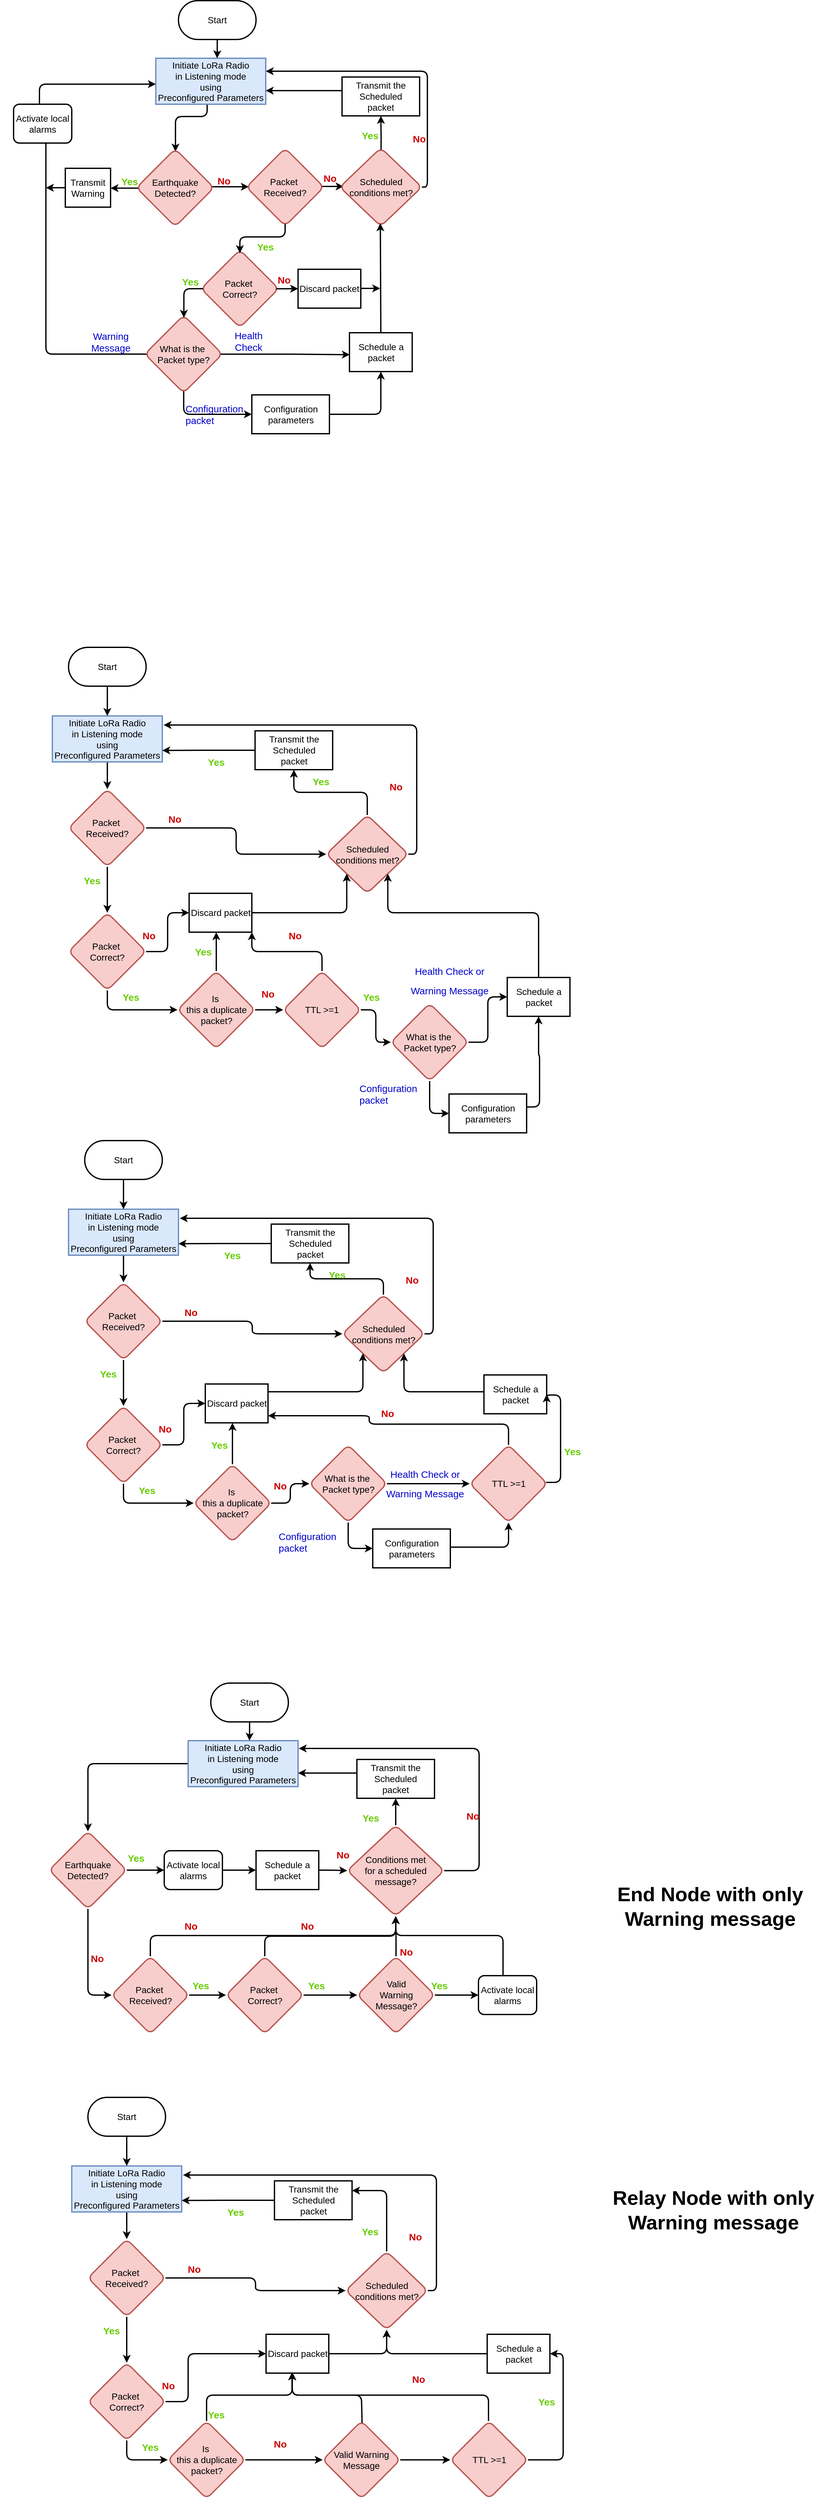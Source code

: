 <mxfile version="24.7.1" type="github">
  <diagram name="Page-1" id="nr04e7j_lgrhqmW4x8mc">
    <mxGraphModel dx="398" dy="216" grid="1" gridSize="10" guides="1" tooltips="1" connect="1" arrows="1" fold="1" page="1" pageScale="1" pageWidth="850" pageHeight="1100" math="0" shadow="0">
      <root>
        <mxCell id="0" />
        <mxCell id="1" parent="0" />
        <mxCell id="aT8a2JC3UvmOd2hiil9d-5" style="edgeStyle=orthogonalEdgeStyle;rounded=1;orthogonalLoop=1;jettySize=auto;html=1;exitX=0.467;exitY=0.991;exitDx=0;exitDy=0;entryX=0.503;entryY=0.034;entryDx=0;entryDy=0;fontStyle=0;entryPerimeter=0;strokeWidth=2;exitPerimeter=0;" parent="1" source="aT8a2JC3UvmOd2hiil9d-2" target="aT8a2JC3UvmOd2hiil9d-14" edge="1">
          <mxGeometry relative="1" as="geometry">
            <mxPoint x="390" y="260" as="targetPoint" />
            <Array as="points">
              <mxPoint x="389" y="240" />
              <mxPoint x="340" y="240" />
            </Array>
          </mxGeometry>
        </mxCell>
        <mxCell id="aT8a2JC3UvmOd2hiil9d-2" value="Initiate LoRa Radio&lt;br style=&quot;font-size: 14px;&quot;&gt;in Listening mode&lt;div style=&quot;font-size: 14px;&quot;&gt;using&lt;/div&gt;&lt;div style=&quot;font-size: 14px;&quot;&gt;Preconfigured Parameters&lt;br&gt;&lt;/div&gt;" style="rounded=1;whiteSpace=wrap;html=1;arcSize=0;fillColor=#dae8fc;strokeColor=#6c8ebf;fontStyle=0;fontSize=14;strokeWidth=2;" parent="1" vertex="1">
          <mxGeometry x="310" y="150" width="170" height="71" as="geometry" />
        </mxCell>
        <mxCell id="aT8a2JC3UvmOd2hiil9d-18" style="edgeStyle=orthogonalEdgeStyle;rounded=1;orthogonalLoop=1;jettySize=auto;html=1;entryX=0.023;entryY=0.504;entryDx=0;entryDy=0;fontStyle=0;exitX=0.967;exitY=0.496;exitDx=0;exitDy=0;exitPerimeter=0;entryPerimeter=0;strokeWidth=2;" parent="1" edge="1">
          <mxGeometry relative="1" as="geometry">
            <mxPoint x="397.0" y="348.54" as="sourcePoint" />
            <mxPoint x="453.72" y="348.5" as="targetPoint" />
          </mxGeometry>
        </mxCell>
        <mxCell id="aT8a2JC3UvmOd2hiil9d-23" value="No" style="edgeLabel;html=1;align=center;verticalAlign=middle;resizable=0;points=[];rounded=1;fontStyle=1;fontColor=#CC0000;fontSize=15;labelBackgroundColor=none;" parent="aT8a2JC3UvmOd2hiil9d-18" vertex="1" connectable="0">
          <mxGeometry x="-0.248" y="2" relative="1" as="geometry">
            <mxPoint x="-4" y="-8" as="offset" />
          </mxGeometry>
        </mxCell>
        <mxCell id="aT8a2JC3UvmOd2hiil9d-20" style="edgeStyle=orthogonalEdgeStyle;rounded=1;orthogonalLoop=1;jettySize=auto;html=1;fontStyle=0;exitX=0.027;exitY=0.505;exitDx=0;exitDy=0;exitPerimeter=0;strokeWidth=2;" parent="1" source="aT8a2JC3UvmOd2hiil9d-14" target="aT8a2JC3UvmOd2hiil9d-19" edge="1">
          <mxGeometry relative="1" as="geometry">
            <Array as="points">
              <mxPoint x="255" y="351" />
            </Array>
          </mxGeometry>
        </mxCell>
        <mxCell id="aT8a2JC3UvmOd2hiil9d-22" value="Yes" style="edgeLabel;html=1;align=center;verticalAlign=middle;resizable=0;points=[];rounded=1;fontStyle=1;fontColor=#66CC00;fontSize=15;labelBackgroundColor=none;" parent="aT8a2JC3UvmOd2hiil9d-20" vertex="1" connectable="0">
          <mxGeometry x="-0.588" y="1" relative="1" as="geometry">
            <mxPoint x="-5" y="-12" as="offset" />
          </mxGeometry>
        </mxCell>
        <mxCell id="aT8a2JC3UvmOd2hiil9d-14" value="Earthquake&lt;br style=&quot;font-size: 14px;&quot;&gt;Detected?" style="rhombus;whiteSpace=wrap;html=1;rounded=1;fillColor=#f8cecc;strokeColor=#b85450;fontStyle=0;fontSize=14;strokeWidth=2;" parent="1" vertex="1">
          <mxGeometry x="280" y="290" width="120" height="120" as="geometry" />
        </mxCell>
        <mxCell id="PVOLsWm9la5_ibdRfDDH-19" value="" style="edgeStyle=orthogonalEdgeStyle;rounded=1;orthogonalLoop=1;jettySize=auto;html=1;strokeWidth=2;curved=0;entryX=0.046;entryY=0.492;entryDx=0;entryDy=0;entryPerimeter=0;exitX=0.958;exitY=0.492;exitDx=0;exitDy=0;exitPerimeter=0;fontStyle=0" parent="1" source="aT8a2JC3UvmOd2hiil9d-16" target="aT8a2JC3UvmOd2hiil9d-48" edge="1">
          <mxGeometry relative="1" as="geometry" />
        </mxCell>
        <mxCell id="aT8a2JC3UvmOd2hiil9d-19" value="Transmit&lt;br style=&quot;font-size: 14px;&quot;&gt;Warning" style="rounded=0;whiteSpace=wrap;html=1;fontStyle=0;fontSize=14;strokeWidth=2;" parent="1" vertex="1">
          <mxGeometry x="170" y="320" width="70" height="60" as="geometry" />
        </mxCell>
        <mxCell id="aT8a2JC3UvmOd2hiil9d-16" value="Packet&amp;nbsp;&lt;div&gt;Received?&lt;/div&gt;" style="rhombus;whiteSpace=wrap;html=1;rounded=1;fillColor=#f8cecc;strokeColor=#b85450;fontStyle=0;fontSize=14;strokeWidth=2;" parent="1" vertex="1">
          <mxGeometry x="450" y="289" width="120" height="120" as="geometry" />
        </mxCell>
        <mxCell id="aT8a2JC3UvmOd2hiil9d-28" style="edgeStyle=orthogonalEdgeStyle;rounded=1;orthogonalLoop=1;jettySize=auto;html=1;entryX=1;entryY=0.5;entryDx=0;entryDy=0;fontStyle=1;strokeWidth=2;exitX=0.065;exitY=0.519;exitDx=0;exitDy=0;exitPerimeter=0;" parent="1" source="aT8a2JC3UvmOd2hiil9d-24" edge="1">
          <mxGeometry relative="1" as="geometry">
            <mxPoint x="140" y="250" as="targetPoint" />
            <Array as="points">
              <mxPoint x="301" y="607" />
              <mxPoint x="140" y="607" />
            </Array>
            <mxPoint x="380" y="500" as="sourcePoint" />
          </mxGeometry>
        </mxCell>
        <mxCell id="aT8a2JC3UvmOd2hiil9d-29" value="Warning&lt;br style=&quot;font-size: 15px;&quot;&gt;Message" style="edgeLabel;html=1;align=center;verticalAlign=middle;resizable=0;points=[];rounded=1;labelBackgroundColor=none;fontColor=#0000CC;fontStyle=0;fontSize=15;" parent="aT8a2JC3UvmOd2hiil9d-28" vertex="1" connectable="0">
          <mxGeometry x="-0.242" y="-1" relative="1" as="geometry">
            <mxPoint x="99" y="15" as="offset" />
          </mxGeometry>
        </mxCell>
        <mxCell id="aT8a2JC3UvmOd2hiil9d-33" style="edgeStyle=orthogonalEdgeStyle;rounded=1;orthogonalLoop=1;jettySize=auto;html=1;fontStyle=1;exitX=0.978;exitY=0.501;exitDx=0;exitDy=0;exitPerimeter=0;strokeWidth=2;entryX=0.005;entryY=0.565;entryDx=0;entryDy=0;entryPerimeter=0;" parent="1" source="aT8a2JC3UvmOd2hiil9d-24" target="aT8a2JC3UvmOd2hiil9d-32" edge="1">
          <mxGeometry relative="1" as="geometry">
            <mxPoint x="609.5" y="611" as="targetPoint" />
          </mxGeometry>
        </mxCell>
        <mxCell id="aT8a2JC3UvmOd2hiil9d-36" value="Health&lt;br style=&quot;font-size: 15px;&quot;&gt;Check" style="edgeLabel;html=1;align=center;verticalAlign=middle;resizable=0;points=[];rounded=1;labelBackgroundColor=none;fontColor=#0000CC;fontStyle=0;fontSize=15;" parent="aT8a2JC3UvmOd2hiil9d-33" vertex="1" connectable="0">
          <mxGeometry x="-0.448" relative="1" as="geometry">
            <mxPoint x="-13" y="-20" as="offset" />
          </mxGeometry>
        </mxCell>
        <mxCell id="aT8a2JC3UvmOd2hiil9d-40" style="edgeStyle=orthogonalEdgeStyle;rounded=1;orthogonalLoop=1;jettySize=auto;html=1;entryX=0;entryY=0.5;entryDx=0;entryDy=0;fontStyle=1;exitX=0.501;exitY=0.967;exitDx=0;exitDy=0;exitPerimeter=0;strokeWidth=2;" parent="1" source="aT8a2JC3UvmOd2hiil9d-24" target="aT8a2JC3UvmOd2hiil9d-39" edge="1">
          <mxGeometry relative="1" as="geometry">
            <Array as="points">
              <mxPoint x="353" y="700" />
              <mxPoint x="454" y="700" />
            </Array>
          </mxGeometry>
        </mxCell>
        <mxCell id="aT8a2JC3UvmOd2hiil9d-41" value="Configuration&amp;nbsp;&lt;div style=&quot;font-size: 15px;&quot;&gt;packet&lt;/div&gt;" style="edgeLabel;html=1;align=left;verticalAlign=middle;resizable=0;points=[];rounded=1;labelBackgroundColor=none;fontColor=#0000CC;fontStyle=0;fontSize=15;" parent="aT8a2JC3UvmOd2hiil9d-40" vertex="1" connectable="0">
          <mxGeometry x="-0.223" y="-2" relative="1" as="geometry">
            <mxPoint x="-18" y="-2" as="offset" />
          </mxGeometry>
        </mxCell>
        <mxCell id="aT8a2JC3UvmOd2hiil9d-24" value="What is the&amp;nbsp;&lt;div style=&quot;font-size: 14px;&quot;&gt;Packet type?&lt;/div&gt;" style="rhombus;whiteSpace=wrap;html=1;rounded=1;fillColor=#f8cecc;strokeColor=#b85450;fontStyle=0;fontSize=14;strokeWidth=2;" parent="1" vertex="1">
          <mxGeometry x="293" y="547" width="120" height="120" as="geometry" />
        </mxCell>
        <mxCell id="aT8a2JC3UvmOd2hiil9d-31" style="edgeStyle=orthogonalEdgeStyle;rounded=1;orthogonalLoop=1;jettySize=auto;html=1;fontStyle=1;strokeWidth=2;exitX=0.456;exitY=0.017;exitDx=0;exitDy=0;exitPerimeter=0;" parent="1" source="aT8a2JC3UvmOd2hiil9d-30" edge="1">
          <mxGeometry relative="1" as="geometry">
            <mxPoint x="310" y="190" as="targetPoint" />
            <mxPoint x="80" y="230" as="sourcePoint" />
            <Array as="points">
              <mxPoint x="131" y="230" />
              <mxPoint x="130" y="230" />
              <mxPoint x="130" y="190" />
            </Array>
          </mxGeometry>
        </mxCell>
        <mxCell id="aT8a2JC3UvmOd2hiil9d-30" value="Activate local alarms" style="rounded=1;whiteSpace=wrap;html=1;fontStyle=0;fontSize=14;strokeWidth=2;" parent="1" vertex="1">
          <mxGeometry x="90" y="221" width="90" height="60" as="geometry" />
        </mxCell>
        <mxCell id="aT8a2JC3UvmOd2hiil9d-32" value="Schedule a packet" style="rounded=0;whiteSpace=wrap;html=1;fontStyle=0;fontSize=14;strokeWidth=2;" parent="1" vertex="1">
          <mxGeometry x="609.5" y="574" width="97" height="60" as="geometry" />
        </mxCell>
        <mxCell id="aT8a2JC3UvmOd2hiil9d-42" style="edgeStyle=orthogonalEdgeStyle;rounded=1;orthogonalLoop=1;jettySize=auto;html=1;entryX=0.5;entryY=1;entryDx=0;entryDy=0;fontStyle=1;strokeWidth=2;" parent="1" source="aT8a2JC3UvmOd2hiil9d-39" target="aT8a2JC3UvmOd2hiil9d-32" edge="1">
          <mxGeometry relative="1" as="geometry">
            <mxPoint x="658" y="641" as="targetPoint" />
          </mxGeometry>
        </mxCell>
        <mxCell id="aT8a2JC3UvmOd2hiil9d-39" value="Configuration&lt;div style=&quot;font-size: 14px;&quot;&gt;parameters&lt;/div&gt;" style="rounded=0;whiteSpace=wrap;html=1;fontStyle=0;fontSize=14;strokeWidth=2;" parent="1" vertex="1">
          <mxGeometry x="458.5" y="670" width="120" height="60" as="geometry" />
        </mxCell>
        <mxCell id="aT8a2JC3UvmOd2hiil9d-62" value="" style="edgeStyle=orthogonalEdgeStyle;rounded=1;orthogonalLoop=1;jettySize=auto;html=1;strokeColor=default;align=center;verticalAlign=middle;fontFamily=Helvetica;fontSize=11;fontColor=default;labelBackgroundColor=default;endArrow=classic;strokeWidth=2;" parent="1" source="aT8a2JC3UvmOd2hiil9d-44" edge="1">
          <mxGeometry relative="1" as="geometry">
            <mxPoint x="404.753" y="129" as="sourcePoint" />
            <mxPoint x="404.75" y="150" as="targetPoint" />
          </mxGeometry>
        </mxCell>
        <mxCell id="aT8a2JC3UvmOd2hiil9d-44" value="Start" style="rounded=1;whiteSpace=wrap;html=1;arcSize=50;fontStyle=0;fontSize=14;strokeWidth=2;" parent="1" vertex="1">
          <mxGeometry x="345" y="61" width="120" height="60" as="geometry" />
        </mxCell>
        <mxCell id="PVOLsWm9la5_ibdRfDDH-25" style="edgeStyle=orthogonalEdgeStyle;rounded=1;orthogonalLoop=1;jettySize=auto;html=1;exitX=0.5;exitY=0.06;exitDx=0;exitDy=0;entryX=0.5;entryY=1;entryDx=0;entryDy=0;curved=0;strokeWidth=2;exitPerimeter=0;fontStyle=0" parent="1" target="aT8a2JC3UvmOd2hiil9d-53" edge="1">
          <mxGeometry relative="1" as="geometry">
            <mxPoint x="658.0" y="313.76" as="sourcePoint" />
          </mxGeometry>
        </mxCell>
        <mxCell id="1XFwvakkwBoAosKU2_6U-1" style="edgeStyle=orthogonalEdgeStyle;shape=connector;rounded=1;orthogonalLoop=1;jettySize=auto;html=1;exitX=1;exitY=0.5;exitDx=0;exitDy=0;strokeColor=default;strokeWidth=2;align=center;verticalAlign=middle;fontFamily=Helvetica;fontSize=11;fontColor=default;fontStyle=1;labelBackgroundColor=default;endArrow=classic;flowAnimation=0;curved=0;" parent="1" source="aT8a2JC3UvmOd2hiil9d-48" target="aT8a2JC3UvmOd2hiil9d-2" edge="1">
          <mxGeometry relative="1" as="geometry">
            <Array as="points">
              <mxPoint x="730" y="349" />
              <mxPoint x="730" y="170" />
            </Array>
          </mxGeometry>
        </mxCell>
        <mxCell id="aT8a2JC3UvmOd2hiil9d-48" value="Scheduled&lt;br style=&quot;font-size: 14px;&quot;&gt;conditions met?" style="rhombus;whiteSpace=wrap;html=1;rounded=1;fillColor=#f8cecc;strokeColor=#b85450;fontStyle=0;fontSize=14;strokeWidth=2;" parent="1" vertex="1">
          <mxGeometry x="594.5" y="288.5" width="127" height="121" as="geometry" />
        </mxCell>
        <mxCell id="aT8a2JC3UvmOd2hiil9d-56" style="edgeStyle=orthogonalEdgeStyle;rounded=0;orthogonalLoop=1;jettySize=auto;html=1;entryX=1;entryY=0.5;entryDx=0;entryDy=0;flowAnimation=0;fontStyle=1;strokeWidth=2;" parent="1" edge="1">
          <mxGeometry relative="1" as="geometry">
            <mxPoint x="598" y="200.0" as="sourcePoint" />
            <mxPoint x="480" y="200" as="targetPoint" />
          </mxGeometry>
        </mxCell>
        <mxCell id="aT8a2JC3UvmOd2hiil9d-53" value="Transmit the&lt;br style=&quot;font-size: 14px;&quot;&gt;Scheduled&lt;br style=&quot;font-size: 14px;&quot;&gt;packet" style="rounded=0;whiteSpace=wrap;html=1;fontStyle=0;fontSize=14;strokeWidth=2;" parent="1" vertex="1">
          <mxGeometry x="598" y="179" width="120" height="60" as="geometry" />
        </mxCell>
        <mxCell id="aT8a2JC3UvmOd2hiil9d-61" value="Yes" style="edgeLabel;html=1;align=center;verticalAlign=middle;resizable=0;points=[];fontStyle=1;fontColor=#66CC00;fontSize=15;labelBackgroundColor=none;" parent="1" vertex="1" connectable="0">
          <mxGeometry x="657.001" y="268.997" as="geometry">
            <mxPoint x="-16" as="offset" />
          </mxGeometry>
        </mxCell>
        <mxCell id="PVOLsWm9la5_ibdRfDDH-7" value="" style="endArrow=classic;html=1;rounded=1;exitX=0;exitY=0.5;exitDx=0;exitDy=0;curved=0;strokeWidth=2;fontStyle=0" parent="1" source="aT8a2JC3UvmOd2hiil9d-19" edge="1">
          <mxGeometry width="50" height="50" relative="1" as="geometry">
            <mxPoint x="220" y="240" as="sourcePoint" />
            <mxPoint x="140" y="350" as="targetPoint" />
          </mxGeometry>
        </mxCell>
        <mxCell id="PVOLsWm9la5_ibdRfDDH-18" value="&lt;b&gt;No&lt;/b&gt;" style="edgeLabel;html=1;align=center;verticalAlign=middle;resizable=0;points=[];rounded=1;fontStyle=0;fontColor=#CC0000;fontSize=15;labelBackgroundColor=none;" parent="1" connectable="0" vertex="1">
          <mxGeometry x="429.999" y="349.995" as="geometry">
            <mxPoint x="149" y="-15" as="offset" />
          </mxGeometry>
        </mxCell>
        <mxCell id="xMT419_eGAwAGplKJhdd-25" value="" style="edgeStyle=orthogonalEdgeStyle;rounded=0;orthogonalLoop=1;jettySize=auto;html=1;" parent="1" source="xMT419_eGAwAGplKJhdd-1" target="xMT419_eGAwAGplKJhdd-21" edge="1">
          <mxGeometry relative="1" as="geometry" />
        </mxCell>
        <mxCell id="xMT419_eGAwAGplKJhdd-1" value="&lt;div&gt;Packet&amp;nbsp;&lt;/div&gt;&lt;div&gt;Correct?&lt;/div&gt;" style="rhombus;whiteSpace=wrap;html=1;rounded=1;fillColor=#f8cecc;strokeColor=#b85450;fontStyle=0;fontSize=14;strokeWidth=2;" parent="1" vertex="1">
          <mxGeometry x="380" y="446" width="120" height="120" as="geometry" />
        </mxCell>
        <mxCell id="xMT419_eGAwAGplKJhdd-10" style="edgeStyle=orthogonalEdgeStyle;rounded=1;orthogonalLoop=1;jettySize=auto;html=1;fontStyle=1;strokeWidth=2;entryX=0.503;entryY=0.032;entryDx=0;entryDy=0;entryPerimeter=0;" parent="1" target="aT8a2JC3UvmOd2hiil9d-24" edge="1">
          <mxGeometry relative="1" as="geometry">
            <Array as="points">
              <mxPoint x="353" y="506" />
            </Array>
            <mxPoint x="383" y="506" as="sourcePoint" />
            <mxPoint x="353" y="576" as="targetPoint" />
          </mxGeometry>
        </mxCell>
        <mxCell id="xMT419_eGAwAGplKJhdd-11" value="Yes" style="edgeLabel;html=1;align=center;verticalAlign=middle;resizable=0;points=[];rounded=1;fontStyle=1;fontColor=#66CC00;fontSize=15;labelBackgroundColor=none;" parent="xMT419_eGAwAGplKJhdd-10" vertex="1" connectable="0">
          <mxGeometry x="-0.588" y="1" relative="1" as="geometry">
            <mxPoint x="-5" y="-12" as="offset" />
          </mxGeometry>
        </mxCell>
        <mxCell id="xMT419_eGAwAGplKJhdd-17" value="" style="endArrow=classic;html=1;rounded=1;exitX=0.5;exitY=0;exitDx=0;exitDy=0;entryX=0.494;entryY=0.962;entryDx=0;entryDy=0;entryPerimeter=0;curved=0;strokeWidth=2;" parent="1" source="aT8a2JC3UvmOd2hiil9d-32" target="aT8a2JC3UvmOd2hiil9d-48" edge="1">
          <mxGeometry width="50" height="50" relative="1" as="geometry">
            <mxPoint x="659" y="517" as="sourcePoint" />
            <mxPoint x="656.968" y="378.539" as="targetPoint" />
          </mxGeometry>
        </mxCell>
        <mxCell id="xMT419_eGAwAGplKJhdd-18" value="" style="endArrow=classic;html=1;rounded=1;exitX=0.5;exitY=0.975;exitDx=0;exitDy=0;curved=0;strokeWidth=2;entryX=0.5;entryY=0;entryDx=0;entryDy=0;exitPerimeter=0;" parent="1" source="aT8a2JC3UvmOd2hiil9d-16" edge="1">
          <mxGeometry width="50" height="50" relative="1" as="geometry">
            <mxPoint x="510" y="414" as="sourcePoint" />
            <mxPoint x="440" y="451" as="targetPoint" />
            <Array as="points">
              <mxPoint x="510" y="426" />
              <mxPoint x="440" y="426" />
            </Array>
          </mxGeometry>
        </mxCell>
        <mxCell id="xMT419_eGAwAGplKJhdd-20" value="Yes" style="edgeLabel;html=1;align=center;verticalAlign=middle;resizable=0;points=[];rounded=1;fontStyle=1;fontColor=#66CC00;fontSize=15;labelBackgroundColor=none;" parent="1" vertex="1" connectable="0">
          <mxGeometry x="480" y="440" as="geometry">
            <mxPoint x="-1" y="1" as="offset" />
          </mxGeometry>
        </mxCell>
        <mxCell id="xMT419_eGAwAGplKJhdd-21" value="Discard packet" style="rounded=0;whiteSpace=wrap;html=1;fontStyle=0;fontSize=14;strokeWidth=2;" parent="1" vertex="1">
          <mxGeometry x="530" y="476" width="97" height="60" as="geometry" />
        </mxCell>
        <mxCell id="xMT419_eGAwAGplKJhdd-22" value="" style="endArrow=classic;html=1;rounded=1;entryX=0;entryY=0.5;entryDx=0;entryDy=0;curved=0;strokeWidth=2;exitX=0.969;exitY=0.501;exitDx=0;exitDy=0;exitPerimeter=0;" parent="1" source="xMT419_eGAwAGplKJhdd-1" target="xMT419_eGAwAGplKJhdd-21" edge="1">
          <mxGeometry width="50" height="50" relative="1" as="geometry">
            <mxPoint x="500" y="506" as="sourcePoint" />
            <mxPoint x="470" y="516" as="targetPoint" />
          </mxGeometry>
        </mxCell>
        <mxCell id="xMT419_eGAwAGplKJhdd-23" value="" style="endArrow=classic;html=1;rounded=1;entryX=0;entryY=0.5;entryDx=0;entryDy=0;exitX=1;exitY=0.5;exitDx=0;exitDy=0;curved=0;strokeWidth=2;" parent="1" edge="1">
          <mxGeometry width="50" height="50" relative="1" as="geometry">
            <mxPoint x="627" y="505.5" as="sourcePoint" />
            <mxPoint x="657" y="505.5" as="targetPoint" />
          </mxGeometry>
        </mxCell>
        <mxCell id="xMT419_eGAwAGplKJhdd-24" value="No" style="edgeLabel;html=1;align=center;verticalAlign=middle;resizable=0;points=[];rounded=1;fontStyle=1;fontColor=#CC0000;fontSize=15;labelBackgroundColor=none;" parent="1" vertex="1" connectable="0">
          <mxGeometry x="507.999" y="491.525" as="geometry" />
        </mxCell>
        <mxCell id="iCfGl1xUMJOLYQ3UmWG8-1" value="&lt;b&gt;No&lt;/b&gt;" style="edgeLabel;html=1;align=center;verticalAlign=middle;resizable=0;points=[];rounded=1;fontStyle=0;fontColor=#CC0000;fontSize=15;labelBackgroundColor=none;" parent="1" connectable="0" vertex="1">
          <mxGeometry x="567.999" y="288.495" as="geometry">
            <mxPoint x="149" y="-15" as="offset" />
          </mxGeometry>
        </mxCell>
        <mxCell id="5e5JNWEMtE15wkdzbp1a-5" style="edgeStyle=orthogonalEdgeStyle;rounded=1;orthogonalLoop=1;jettySize=auto;html=1;entryX=0.5;entryY=0;entryDx=0;entryDy=0;strokeColor=default;strokeWidth=2;align=center;verticalAlign=middle;fontFamily=Helvetica;fontSize=11;fontColor=default;labelBackgroundColor=default;endArrow=classic;" parent="1" source="5e5JNWEMtE15wkdzbp1a-6" target="5e5JNWEMtE15wkdzbp1a-9" edge="1">
          <mxGeometry relative="1" as="geometry">
            <Array as="points">
              <mxPoint x="235" y="1260" />
              <mxPoint x="235" y="1260" />
            </Array>
          </mxGeometry>
        </mxCell>
        <mxCell id="5e5JNWEMtE15wkdzbp1a-6" value="Initiate LoRa Radio&lt;br style=&quot;font-size: 14px;&quot;&gt;in Listening mode&lt;div style=&quot;font-size: 14px;&quot;&gt;using&lt;/div&gt;&lt;div style=&quot;font-size: 14px;&quot;&gt;Preconfigured Parameters&lt;br&gt;&lt;/div&gt;" style="rounded=1;whiteSpace=wrap;html=1;arcSize=0;fillColor=#dae8fc;strokeColor=#6c8ebf;fontStyle=0;fontSize=14;strokeWidth=2;" parent="1" vertex="1">
          <mxGeometry x="150" y="1166" width="170" height="71" as="geometry" />
        </mxCell>
        <mxCell id="5e5JNWEMtE15wkdzbp1a-7" value="" style="edgeStyle=orthogonalEdgeStyle;rounded=1;orthogonalLoop=1;jettySize=auto;html=1;strokeColor=default;align=center;verticalAlign=middle;fontFamily=Helvetica;fontSize=11;fontColor=default;labelBackgroundColor=default;endArrow=classic;strokeWidth=2;" parent="1" source="5e5JNWEMtE15wkdzbp1a-8" target="5e5JNWEMtE15wkdzbp1a-6" edge="1">
          <mxGeometry relative="1" as="geometry">
            <mxPoint x="239.753" y="1128" as="sourcePoint" />
            <mxPoint x="239.75" y="1149" as="targetPoint" />
            <Array as="points">
              <mxPoint x="235" y="1140" />
              <mxPoint x="235" y="1140" />
            </Array>
          </mxGeometry>
        </mxCell>
        <mxCell id="5e5JNWEMtE15wkdzbp1a-8" value="Start" style="rounded=1;whiteSpace=wrap;html=1;arcSize=50;fontStyle=0;fontSize=14;strokeWidth=2;" parent="1" vertex="1">
          <mxGeometry x="175" y="1060" width="120" height="60" as="geometry" />
        </mxCell>
        <mxCell id="5e5JNWEMtE15wkdzbp1a-63" style="edgeStyle=orthogonalEdgeStyle;shape=connector;rounded=1;orthogonalLoop=1;jettySize=auto;html=1;exitX=0.5;exitY=1;exitDx=0;exitDy=0;entryX=0.5;entryY=0;entryDx=0;entryDy=0;strokeColor=default;strokeWidth=2;align=center;verticalAlign=middle;fontFamily=Helvetica;fontSize=11;fontColor=default;fontStyle=0;labelBackgroundColor=default;endArrow=classic;" parent="1" source="5e5JNWEMtE15wkdzbp1a-9" target="5e5JNWEMtE15wkdzbp1a-62" edge="1">
          <mxGeometry relative="1" as="geometry" />
        </mxCell>
        <mxCell id="5e5JNWEMtE15wkdzbp1a-9" value="Packet&amp;nbsp;&lt;div&gt;Received?&lt;/div&gt;" style="rhombus;whiteSpace=wrap;html=1;rounded=1;fillColor=#f8cecc;strokeColor=#b85450;fontStyle=0;fontSize=14;strokeWidth=2;" parent="1" vertex="1">
          <mxGeometry x="175" y="1279" width="120" height="120" as="geometry" />
        </mxCell>
        <mxCell id="5e5JNWEMtE15wkdzbp1a-10" value="" style="edgeStyle=orthogonalEdgeStyle;rounded=1;orthogonalLoop=1;jettySize=auto;html=1;strokeWidth=2;curved=0;exitX=1;exitY=0.5;exitDx=0;exitDy=0;fontStyle=0" parent="1" source="5e5JNWEMtE15wkdzbp1a-9" target="5e5JNWEMtE15wkdzbp1a-13" edge="1">
          <mxGeometry relative="1" as="geometry">
            <mxPoint x="407" y="1358" as="sourcePoint" />
          </mxGeometry>
        </mxCell>
        <mxCell id="5e5JNWEMtE15wkdzbp1a-11" style="edgeStyle=orthogonalEdgeStyle;rounded=1;orthogonalLoop=1;jettySize=auto;html=1;exitX=0.5;exitY=0;exitDx=0;exitDy=0;entryX=0.5;entryY=1;entryDx=0;entryDy=0;curved=0;strokeWidth=2;fontStyle=0" parent="1" source="5e5JNWEMtE15wkdzbp1a-13" target="5e5JNWEMtE15wkdzbp1a-15" edge="1">
          <mxGeometry relative="1" as="geometry">
            <mxPoint x="500.0" y="1323.76" as="sourcePoint" />
          </mxGeometry>
        </mxCell>
        <mxCell id="5e5JNWEMtE15wkdzbp1a-12" style="edgeStyle=orthogonalEdgeStyle;shape=connector;rounded=1;orthogonalLoop=1;jettySize=auto;html=1;exitX=1;exitY=0.5;exitDx=0;exitDy=0;strokeColor=default;strokeWidth=2;align=center;verticalAlign=middle;fontFamily=Helvetica;fontSize=11;fontColor=default;fontStyle=1;labelBackgroundColor=default;endArrow=classic;flowAnimation=0;curved=0;" parent="1" source="5e5JNWEMtE15wkdzbp1a-13" edge="1">
          <mxGeometry relative="1" as="geometry">
            <Array as="points">
              <mxPoint x="713.5" y="1380" />
              <mxPoint x="713.5" y="1180" />
            </Array>
            <mxPoint x="322" y="1180" as="targetPoint" />
          </mxGeometry>
        </mxCell>
        <mxCell id="5e5JNWEMtE15wkdzbp1a-13" value="Scheduled&lt;br style=&quot;font-size: 14px;&quot;&gt;conditions met?" style="rhombus;whiteSpace=wrap;html=1;rounded=1;fillColor=#f8cecc;strokeColor=#b85450;fontStyle=0;fontSize=14;strokeWidth=2;" parent="1" vertex="1">
          <mxGeometry x="573.5" y="1319" width="127" height="121" as="geometry" />
        </mxCell>
        <mxCell id="5e5JNWEMtE15wkdzbp1a-38" style="edgeStyle=orthogonalEdgeStyle;shape=connector;rounded=1;orthogonalLoop=1;jettySize=auto;html=1;entryX=1;entryY=0.75;entryDx=0;entryDy=0;strokeColor=default;strokeWidth=2;align=center;verticalAlign=middle;fontFamily=Helvetica;fontSize=11;fontColor=default;fontStyle=0;labelBackgroundColor=default;endArrow=classic;" parent="1" source="5e5JNWEMtE15wkdzbp1a-15" target="5e5JNWEMtE15wkdzbp1a-6" edge="1">
          <mxGeometry relative="1" as="geometry" />
        </mxCell>
        <mxCell id="5e5JNWEMtE15wkdzbp1a-15" value="Transmit the&lt;br style=&quot;font-size: 14px;&quot;&gt;Scheduled&lt;br style=&quot;font-size: 14px;&quot;&gt;packet" style="rounded=0;whiteSpace=wrap;html=1;fontStyle=0;fontSize=14;strokeWidth=2;" parent="1" vertex="1">
          <mxGeometry x="463.5" y="1189" width="120" height="60" as="geometry" />
        </mxCell>
        <mxCell id="5e5JNWEMtE15wkdzbp1a-16" value="Yes" style="edgeLabel;html=1;align=center;verticalAlign=middle;resizable=0;points=[];fontStyle=1;fontColor=#66CC00;fontSize=15;labelBackgroundColor=none;" parent="1" vertex="1" connectable="0">
          <mxGeometry x="418.501" y="1236.997" as="geometry">
            <mxPoint x="-16" as="offset" />
          </mxGeometry>
        </mxCell>
        <mxCell id="5e5JNWEMtE15wkdzbp1a-17" value="&lt;b&gt;No&lt;/b&gt;" style="edgeLabel;html=1;align=center;verticalAlign=middle;resizable=0;points=[];rounded=1;fontStyle=0;fontColor=#CC0000;fontSize=15;labelBackgroundColor=none;" parent="1" connectable="0" vertex="1">
          <mxGeometry x="189.999" y="1339.995" as="geometry">
            <mxPoint x="149" y="-15" as="offset" />
          </mxGeometry>
        </mxCell>
        <mxCell id="5e5JNWEMtE15wkdzbp1a-18" value="&lt;b&gt;No&lt;/b&gt;" style="edgeLabel;html=1;align=center;verticalAlign=middle;resizable=0;points=[];rounded=1;fontStyle=0;fontColor=#CC0000;fontSize=15;labelBackgroundColor=none;" parent="1" connectable="0" vertex="1">
          <mxGeometry x="531.499" y="1289.995" as="geometry">
            <mxPoint x="149" y="-15" as="offset" />
          </mxGeometry>
        </mxCell>
        <mxCell id="5e5JNWEMtE15wkdzbp1a-65" style="edgeStyle=orthogonalEdgeStyle;shape=connector;rounded=1;orthogonalLoop=1;jettySize=auto;html=1;entryX=0;entryY=0.5;entryDx=0;entryDy=0;strokeColor=default;strokeWidth=2;align=center;verticalAlign=middle;fontFamily=Helvetica;fontSize=11;fontColor=default;fontStyle=0;labelBackgroundColor=default;endArrow=classic;" parent="1" source="5e5JNWEMtE15wkdzbp1a-56" target="5e5JNWEMtE15wkdzbp1a-60" edge="1">
          <mxGeometry relative="1" as="geometry" />
        </mxCell>
        <mxCell id="5e5JNWEMtE15wkdzbp1a-56" value="&lt;div&gt;Is&amp;nbsp;&lt;/div&gt;&lt;div&gt;this a duplicate&lt;/div&gt;&lt;div&gt;packet?&lt;br&gt;&lt;/div&gt;" style="rhombus;whiteSpace=wrap;html=1;rounded=1;fillColor=#f8cecc;strokeColor=#b85450;fontStyle=0;fontSize=14;strokeWidth=2;" parent="1" vertex="1">
          <mxGeometry x="343.5" y="1560" width="120" height="120" as="geometry" />
        </mxCell>
        <mxCell id="5e5JNWEMtE15wkdzbp1a-76" style="edgeStyle=orthogonalEdgeStyle;shape=connector;rounded=1;orthogonalLoop=1;jettySize=auto;html=1;entryX=0;entryY=0.5;entryDx=0;entryDy=0;strokeColor=default;strokeWidth=2;align=center;verticalAlign=middle;fontFamily=Helvetica;fontSize=11;fontColor=default;fontStyle=0;labelBackgroundColor=default;endArrow=classic;" parent="1" source="5e5JNWEMtE15wkdzbp1a-60" target="5e5JNWEMtE15wkdzbp1a-72" edge="1">
          <mxGeometry relative="1" as="geometry" />
        </mxCell>
        <mxCell id="5e5JNWEMtE15wkdzbp1a-91" style="edgeStyle=orthogonalEdgeStyle;shape=connector;rounded=1;orthogonalLoop=1;jettySize=auto;html=1;exitX=0.5;exitY=0;exitDx=0;exitDy=0;entryX=1;entryY=1;entryDx=0;entryDy=0;strokeColor=default;strokeWidth=2;align=center;verticalAlign=middle;fontFamily=Helvetica;fontSize=11;fontColor=default;fontStyle=0;labelBackgroundColor=default;endArrow=classic;" parent="1" source="5e5JNWEMtE15wkdzbp1a-60" target="5e5JNWEMtE15wkdzbp1a-66" edge="1">
          <mxGeometry relative="1" as="geometry" />
        </mxCell>
        <mxCell id="5e5JNWEMtE15wkdzbp1a-60" value="TTL &amp;gt;=1 " style="rhombus;whiteSpace=wrap;html=1;rounded=1;fillColor=#f8cecc;strokeColor=#b85450;fontStyle=0;fontSize=14;strokeWidth=2;" parent="1" vertex="1">
          <mxGeometry x="507" y="1560" width="120" height="120" as="geometry" />
        </mxCell>
        <mxCell id="5e5JNWEMtE15wkdzbp1a-64" style="edgeStyle=orthogonalEdgeStyle;shape=connector;rounded=1;orthogonalLoop=1;jettySize=auto;html=1;exitX=0.5;exitY=1;exitDx=0;exitDy=0;strokeColor=default;strokeWidth=2;align=center;verticalAlign=middle;fontFamily=Helvetica;fontSize=11;fontColor=default;fontStyle=0;labelBackgroundColor=default;endArrow=classic;entryX=0;entryY=0.5;entryDx=0;entryDy=0;" parent="1" source="5e5JNWEMtE15wkdzbp1a-62" target="5e5JNWEMtE15wkdzbp1a-56" edge="1">
          <mxGeometry relative="1" as="geometry">
            <Array as="points">
              <mxPoint x="235.5" y="1620" />
            </Array>
          </mxGeometry>
        </mxCell>
        <mxCell id="5e5JNWEMtE15wkdzbp1a-80" style="edgeStyle=orthogonalEdgeStyle;shape=connector;rounded=1;orthogonalLoop=1;jettySize=auto;html=1;entryX=0;entryY=0.5;entryDx=0;entryDy=0;strokeColor=default;strokeWidth=2;align=center;verticalAlign=middle;fontFamily=Helvetica;fontSize=11;fontColor=default;fontStyle=0;labelBackgroundColor=default;endArrow=classic;" parent="1" source="5e5JNWEMtE15wkdzbp1a-62" target="5e5JNWEMtE15wkdzbp1a-66" edge="1">
          <mxGeometry relative="1" as="geometry" />
        </mxCell>
        <mxCell id="5e5JNWEMtE15wkdzbp1a-62" value="&lt;div&gt;Packet&amp;nbsp;&lt;/div&gt;&lt;div&gt;Correct?&lt;/div&gt;" style="rhombus;whiteSpace=wrap;html=1;rounded=1;fillColor=#f8cecc;strokeColor=#b85450;fontStyle=0;fontSize=14;strokeWidth=2;" parent="1" vertex="1">
          <mxGeometry x="175" y="1470" width="120" height="120" as="geometry" />
        </mxCell>
        <mxCell id="5e5JNWEMtE15wkdzbp1a-83" style="edgeStyle=orthogonalEdgeStyle;shape=connector;rounded=1;orthogonalLoop=1;jettySize=auto;html=1;strokeColor=default;strokeWidth=2;align=center;verticalAlign=middle;fontFamily=Helvetica;fontSize=11;fontColor=default;fontStyle=0;labelBackgroundColor=default;endArrow=classic;entryX=0;entryY=1;entryDx=0;entryDy=0;" parent="1" source="5e5JNWEMtE15wkdzbp1a-66" target="5e5JNWEMtE15wkdzbp1a-13" edge="1">
          <mxGeometry relative="1" as="geometry">
            <mxPoint x="633.5" y="1470" as="targetPoint" />
            <Array as="points">
              <mxPoint x="605.5" y="1470" />
            </Array>
          </mxGeometry>
        </mxCell>
        <mxCell id="5e5JNWEMtE15wkdzbp1a-66" value="Discard packet" style="rounded=0;whiteSpace=wrap;html=1;fontStyle=0;fontSize=14;strokeWidth=2;" parent="1" vertex="1">
          <mxGeometry x="361.5" y="1440" width="97" height="60" as="geometry" />
        </mxCell>
        <mxCell id="5e5JNWEMtE15wkdzbp1a-67" value="Configuration&amp;nbsp;&lt;div style=&quot;font-size: 15px;&quot;&gt;packet&lt;/div&gt;" style="edgeLabel;html=1;align=left;verticalAlign=middle;resizable=0;points=[];rounded=1;labelBackgroundColor=none;fontColor=#0000CC;fontStyle=0;fontSize=15;" parent="1" vertex="1" connectable="0">
          <mxGeometry x="623.495" y="1750.004" as="geometry" />
        </mxCell>
        <mxCell id="5e5JNWEMtE15wkdzbp1a-68" style="edgeStyle=orthogonalEdgeStyle;shape=connector;rounded=1;orthogonalLoop=1;jettySize=auto;html=1;strokeColor=default;strokeWidth=2;align=center;verticalAlign=middle;fontFamily=Helvetica;fontSize=11;fontColor=default;labelBackgroundColor=default;endArrow=classic;entryX=0.5;entryY=1;entryDx=0;entryDy=0;" parent="1" source="5e5JNWEMtE15wkdzbp1a-69" target="5e5JNWEMtE15wkdzbp1a-73" edge="1">
          <mxGeometry relative="1" as="geometry">
            <mxPoint x="1060.5" y="1660" as="targetPoint" />
            <Array as="points">
              <mxPoint x="903.5" y="1770" />
              <mxPoint x="903.5" y="1690" />
              <mxPoint x="902.5" y="1690" />
            </Array>
          </mxGeometry>
        </mxCell>
        <mxCell id="5e5JNWEMtE15wkdzbp1a-69" value="Configuration&lt;div style=&quot;font-size: 14px;&quot;&gt;parameters&lt;/div&gt;" style="rounded=0;whiteSpace=wrap;html=1;fontStyle=0;fontSize=14;strokeWidth=2;" parent="1" vertex="1">
          <mxGeometry x="763.5" y="1750" width="120" height="60" as="geometry" />
        </mxCell>
        <mxCell id="5e5JNWEMtE15wkdzbp1a-70" style="edgeStyle=orthogonalEdgeStyle;shape=connector;rounded=1;orthogonalLoop=1;jettySize=auto;html=1;exitX=0.5;exitY=1;exitDx=0;exitDy=0;entryX=0;entryY=0.5;entryDx=0;entryDy=0;strokeColor=default;strokeWidth=2;align=center;verticalAlign=middle;fontFamily=Helvetica;fontSize=11;fontColor=default;labelBackgroundColor=default;endArrow=classic;" parent="1" source="5e5JNWEMtE15wkdzbp1a-72" target="5e5JNWEMtE15wkdzbp1a-69" edge="1">
          <mxGeometry relative="1" as="geometry" />
        </mxCell>
        <mxCell id="5e5JNWEMtE15wkdzbp1a-71" style="edgeStyle=orthogonalEdgeStyle;shape=connector;rounded=1;orthogonalLoop=1;jettySize=auto;html=1;entryX=0;entryY=0.5;entryDx=0;entryDy=0;strokeColor=default;strokeWidth=2;align=center;verticalAlign=middle;fontFamily=Helvetica;fontSize=11;fontColor=default;labelBackgroundColor=default;endArrow=classic;" parent="1" source="5e5JNWEMtE15wkdzbp1a-72" target="5e5JNWEMtE15wkdzbp1a-73" edge="1">
          <mxGeometry relative="1" as="geometry" />
        </mxCell>
        <mxCell id="5e5JNWEMtE15wkdzbp1a-72" value="What is the&amp;nbsp;&lt;div style=&quot;font-size: 14px;&quot;&gt;Packet type?&lt;/div&gt;" style="rhombus;whiteSpace=wrap;html=1;rounded=1;fillColor=#f8cecc;strokeColor=#b85450;fontStyle=0;fontSize=14;strokeWidth=2;" parent="1" vertex="1">
          <mxGeometry x="673.5" y="1610" width="120" height="120" as="geometry" />
        </mxCell>
        <mxCell id="5e5JNWEMtE15wkdzbp1a-85" style="edgeStyle=orthogonalEdgeStyle;shape=connector;rounded=1;orthogonalLoop=1;jettySize=auto;html=1;entryX=1;entryY=1;entryDx=0;entryDy=0;strokeColor=default;strokeWidth=2;align=center;verticalAlign=middle;fontFamily=Helvetica;fontSize=11;fontColor=default;fontStyle=0;labelBackgroundColor=default;endArrow=classic;" parent="1" source="5e5JNWEMtE15wkdzbp1a-73" target="5e5JNWEMtE15wkdzbp1a-13" edge="1">
          <mxGeometry relative="1" as="geometry">
            <Array as="points">
              <mxPoint x="902.5" y="1470" />
              <mxPoint x="668.5" y="1470" />
            </Array>
          </mxGeometry>
        </mxCell>
        <mxCell id="5e5JNWEMtE15wkdzbp1a-73" value="Schedule a packet" style="rounded=0;whiteSpace=wrap;html=1;fontStyle=0;fontSize=14;strokeWidth=2;" parent="1" vertex="1">
          <mxGeometry x="853.5" y="1570" width="97" height="60" as="geometry" />
        </mxCell>
        <mxCell id="5e5JNWEMtE15wkdzbp1a-77" value="" style="group" parent="1" vertex="1" connectable="0">
          <mxGeometry x="763.5" y="1560.003" width="0.004" height="29.992" as="geometry" />
        </mxCell>
        <mxCell id="5e5JNWEMtE15wkdzbp1a-74" value="Warning Message" style="edgeLabel;html=1;align=center;verticalAlign=middle;resizable=0;points=[];rounded=1;labelBackgroundColor=none;fontColor=#0000CC;fontStyle=0;fontSize=15;" parent="5e5JNWEMtE15wkdzbp1a-77" vertex="1" connectable="0">
          <mxGeometry y="29.992" as="geometry" />
        </mxCell>
        <mxCell id="5e5JNWEMtE15wkdzbp1a-75" value="Health Check or" style="edgeLabel;html=1;align=center;verticalAlign=middle;resizable=0;points=[];rounded=1;labelBackgroundColor=none;fontColor=#0000CC;fontStyle=0;fontSize=15;" parent="5e5JNWEMtE15wkdzbp1a-77" vertex="1" connectable="0">
          <mxGeometry x="0.004" as="geometry" />
        </mxCell>
        <mxCell id="5e5JNWEMtE15wkdzbp1a-81" style="edgeStyle=orthogonalEdgeStyle;shape=connector;rounded=1;orthogonalLoop=1;jettySize=auto;html=1;entryX=0.433;entryY=1;entryDx=0;entryDy=0;entryPerimeter=0;strokeColor=default;strokeWidth=2;align=center;verticalAlign=middle;fontFamily=Helvetica;fontSize=11;fontColor=default;fontStyle=0;labelBackgroundColor=default;endArrow=classic;" parent="1" source="5e5JNWEMtE15wkdzbp1a-56" target="5e5JNWEMtE15wkdzbp1a-66" edge="1">
          <mxGeometry relative="1" as="geometry" />
        </mxCell>
        <mxCell id="5e5JNWEMtE15wkdzbp1a-86" value="Yes" style="edgeLabel;html=1;align=center;verticalAlign=middle;resizable=0;points=[];fontStyle=1;fontColor=#66CC00;fontSize=15;labelBackgroundColor=none;" parent="1" vertex="1" connectable="0">
          <mxGeometry x="763.501" y="1269.997" as="geometry">
            <mxPoint x="-199" y="-3" as="offset" />
          </mxGeometry>
        </mxCell>
        <mxCell id="5e5JNWEMtE15wkdzbp1a-87" value="Yes" style="edgeLabel;html=1;align=center;verticalAlign=middle;resizable=0;points=[];fontStyle=1;fontColor=#66CC00;fontSize=15;labelBackgroundColor=none;" parent="1" vertex="1" connectable="0">
          <mxGeometry x="398.501" y="1529.997" as="geometry">
            <mxPoint x="-16" as="offset" />
          </mxGeometry>
        </mxCell>
        <mxCell id="5e5JNWEMtE15wkdzbp1a-88" value="Yes" style="edgeLabel;html=1;align=center;verticalAlign=middle;resizable=0;points=[];fontStyle=1;fontColor=#66CC00;fontSize=15;labelBackgroundColor=none;" parent="1" vertex="1" connectable="0">
          <mxGeometry x="286.491" y="1599.997" as="geometry">
            <mxPoint x="-16" as="offset" />
          </mxGeometry>
        </mxCell>
        <mxCell id="5e5JNWEMtE15wkdzbp1a-89" value="Yes" style="edgeLabel;html=1;align=center;verticalAlign=middle;resizable=0;points=[];fontStyle=1;fontColor=#66CC00;fontSize=15;labelBackgroundColor=none;" parent="1" vertex="1" connectable="0">
          <mxGeometry x="226.501" y="1419.997" as="geometry">
            <mxPoint x="-16" as="offset" />
          </mxGeometry>
        </mxCell>
        <mxCell id="5e5JNWEMtE15wkdzbp1a-90" value="Yes" style="edgeLabel;html=1;align=center;verticalAlign=middle;resizable=0;points=[];fontStyle=1;fontColor=#66CC00;fontSize=15;labelBackgroundColor=none;" parent="1" vertex="1" connectable="0">
          <mxGeometry x="658.501" y="1599.997" as="geometry">
            <mxPoint x="-16" as="offset" />
          </mxGeometry>
        </mxCell>
        <mxCell id="5e5JNWEMtE15wkdzbp1a-92" value="&lt;b&gt;No&lt;/b&gt;" style="edgeLabel;html=1;align=center;verticalAlign=middle;resizable=0;points=[];rounded=1;fontStyle=0;fontColor=#CC0000;fontSize=15;labelBackgroundColor=none;" parent="1" connectable="0" vertex="1">
          <mxGeometry x="149.999" y="1519.995" as="geometry">
            <mxPoint x="149" y="-15" as="offset" />
          </mxGeometry>
        </mxCell>
        <mxCell id="5e5JNWEMtE15wkdzbp1a-93" value="&lt;b&gt;No&lt;/b&gt;" style="edgeLabel;html=1;align=center;verticalAlign=middle;resizable=0;points=[];rounded=1;fontStyle=0;fontColor=#CC0000;fontSize=15;labelBackgroundColor=none;" parent="1" connectable="0" vertex="1">
          <mxGeometry x="333.499" y="1609.995" as="geometry">
            <mxPoint x="149" y="-15" as="offset" />
          </mxGeometry>
        </mxCell>
        <mxCell id="5e5JNWEMtE15wkdzbp1a-94" value="&lt;b&gt;No&lt;/b&gt;" style="edgeLabel;html=1;align=center;verticalAlign=middle;resizable=0;points=[];rounded=1;fontStyle=0;fontColor=#CC0000;fontSize=15;labelBackgroundColor=none;" parent="1" connectable="0" vertex="1">
          <mxGeometry x="375.999" y="1519.995" as="geometry">
            <mxPoint x="149" y="-15" as="offset" />
          </mxGeometry>
        </mxCell>
        <mxCell id="5e5JNWEMtE15wkdzbp1a-95" style="edgeStyle=orthogonalEdgeStyle;rounded=1;orthogonalLoop=1;jettySize=auto;html=1;entryX=0.5;entryY=0;entryDx=0;entryDy=0;strokeColor=default;strokeWidth=2;align=center;verticalAlign=middle;fontFamily=Helvetica;fontSize=11;fontColor=default;labelBackgroundColor=default;endArrow=classic;" parent="1" source="5e5JNWEMtE15wkdzbp1a-96" target="5e5JNWEMtE15wkdzbp1a-100" edge="1">
          <mxGeometry relative="1" as="geometry">
            <Array as="points">
              <mxPoint x="260" y="2022" />
              <mxPoint x="260" y="2022" />
            </Array>
          </mxGeometry>
        </mxCell>
        <mxCell id="5e5JNWEMtE15wkdzbp1a-96" value="Initiate LoRa Radio&lt;br style=&quot;font-size: 14px;&quot;&gt;in Listening mode&lt;div style=&quot;font-size: 14px;&quot;&gt;using&lt;/div&gt;&lt;div style=&quot;font-size: 14px;&quot;&gt;Preconfigured Parameters&lt;br&gt;&lt;/div&gt;" style="rounded=1;whiteSpace=wrap;html=1;arcSize=0;fillColor=#dae8fc;strokeColor=#6c8ebf;fontStyle=0;fontSize=14;strokeWidth=2;" parent="1" vertex="1">
          <mxGeometry x="175" y="1928" width="170" height="71" as="geometry" />
        </mxCell>
        <mxCell id="5e5JNWEMtE15wkdzbp1a-97" value="" style="edgeStyle=orthogonalEdgeStyle;rounded=1;orthogonalLoop=1;jettySize=auto;html=1;strokeColor=default;align=center;verticalAlign=middle;fontFamily=Helvetica;fontSize=11;fontColor=default;labelBackgroundColor=default;endArrow=classic;strokeWidth=2;" parent="1" source="5e5JNWEMtE15wkdzbp1a-98" target="5e5JNWEMtE15wkdzbp1a-96" edge="1">
          <mxGeometry relative="1" as="geometry">
            <mxPoint x="264.753" y="1890" as="sourcePoint" />
            <mxPoint x="264.75" y="1911" as="targetPoint" />
            <Array as="points">
              <mxPoint x="260" y="1902" />
              <mxPoint x="260" y="1902" />
            </Array>
          </mxGeometry>
        </mxCell>
        <mxCell id="5e5JNWEMtE15wkdzbp1a-98" value="Start" style="rounded=1;whiteSpace=wrap;html=1;arcSize=50;fontStyle=0;fontSize=14;strokeWidth=2;" parent="1" vertex="1">
          <mxGeometry x="200" y="1822" width="120" height="60" as="geometry" />
        </mxCell>
        <mxCell id="5e5JNWEMtE15wkdzbp1a-99" style="edgeStyle=orthogonalEdgeStyle;shape=connector;rounded=1;orthogonalLoop=1;jettySize=auto;html=1;exitX=0.5;exitY=1;exitDx=0;exitDy=0;entryX=0.5;entryY=0;entryDx=0;entryDy=0;strokeColor=default;strokeWidth=2;align=center;verticalAlign=middle;fontFamily=Helvetica;fontSize=11;fontColor=default;fontStyle=0;labelBackgroundColor=default;endArrow=classic;" parent="1" source="5e5JNWEMtE15wkdzbp1a-100" target="5e5JNWEMtE15wkdzbp1a-117" edge="1">
          <mxGeometry relative="1" as="geometry" />
        </mxCell>
        <mxCell id="5e5JNWEMtE15wkdzbp1a-100" value="Packet&amp;nbsp;&lt;div&gt;Received?&lt;/div&gt;" style="rhombus;whiteSpace=wrap;html=1;rounded=1;fillColor=#f8cecc;strokeColor=#b85450;fontStyle=0;fontSize=14;strokeWidth=2;" parent="1" vertex="1">
          <mxGeometry x="200" y="2041" width="120" height="120" as="geometry" />
        </mxCell>
        <mxCell id="5e5JNWEMtE15wkdzbp1a-101" value="" style="edgeStyle=orthogonalEdgeStyle;rounded=1;orthogonalLoop=1;jettySize=auto;html=1;strokeWidth=2;curved=0;exitX=1;exitY=0.5;exitDx=0;exitDy=0;fontStyle=0" parent="1" source="5e5JNWEMtE15wkdzbp1a-100" target="5e5JNWEMtE15wkdzbp1a-104" edge="1">
          <mxGeometry relative="1" as="geometry">
            <mxPoint x="432" y="2120" as="sourcePoint" />
          </mxGeometry>
        </mxCell>
        <mxCell id="5e5JNWEMtE15wkdzbp1a-102" style="edgeStyle=orthogonalEdgeStyle;rounded=1;orthogonalLoop=1;jettySize=auto;html=1;exitX=0.5;exitY=0;exitDx=0;exitDy=0;entryX=0.5;entryY=1;entryDx=0;entryDy=0;curved=0;strokeWidth=2;fontStyle=0" parent="1" source="5e5JNWEMtE15wkdzbp1a-104" target="5e5JNWEMtE15wkdzbp1a-106" edge="1">
          <mxGeometry relative="1" as="geometry">
            <mxPoint x="525.0" y="2085.76" as="sourcePoint" />
          </mxGeometry>
        </mxCell>
        <mxCell id="5e5JNWEMtE15wkdzbp1a-103" style="edgeStyle=orthogonalEdgeStyle;shape=connector;rounded=1;orthogonalLoop=1;jettySize=auto;html=1;exitX=1;exitY=0.5;exitDx=0;exitDy=0;strokeColor=default;strokeWidth=2;align=center;verticalAlign=middle;fontFamily=Helvetica;fontSize=11;fontColor=default;fontStyle=1;labelBackgroundColor=default;endArrow=classic;flowAnimation=0;curved=0;" parent="1" source="5e5JNWEMtE15wkdzbp1a-104" edge="1">
          <mxGeometry relative="1" as="geometry">
            <Array as="points">
              <mxPoint x="739" y="2121" />
              <mxPoint x="739" y="1942" />
            </Array>
            <mxPoint x="347" y="1942" as="targetPoint" />
          </mxGeometry>
        </mxCell>
        <mxCell id="5e5JNWEMtE15wkdzbp1a-104" value="Scheduled&lt;br style=&quot;font-size: 14px;&quot;&gt;conditions met?" style="rhombus;whiteSpace=wrap;html=1;rounded=1;fillColor=#f8cecc;strokeColor=#b85450;fontStyle=0;fontSize=14;strokeWidth=2;" parent="1" vertex="1">
          <mxGeometry x="598.5" y="2060" width="127" height="121" as="geometry" />
        </mxCell>
        <mxCell id="5e5JNWEMtE15wkdzbp1a-105" style="edgeStyle=orthogonalEdgeStyle;shape=connector;rounded=1;orthogonalLoop=1;jettySize=auto;html=1;entryX=1;entryY=0.75;entryDx=0;entryDy=0;strokeColor=default;strokeWidth=2;align=center;verticalAlign=middle;fontFamily=Helvetica;fontSize=11;fontColor=default;fontStyle=0;labelBackgroundColor=default;endArrow=classic;" parent="1" source="5e5JNWEMtE15wkdzbp1a-106" target="5e5JNWEMtE15wkdzbp1a-96" edge="1">
          <mxGeometry relative="1" as="geometry" />
        </mxCell>
        <mxCell id="5e5JNWEMtE15wkdzbp1a-106" value="Transmit the&lt;br style=&quot;font-size: 14px;&quot;&gt;Scheduled&lt;br style=&quot;font-size: 14px;&quot;&gt;packet" style="rounded=0;whiteSpace=wrap;html=1;fontStyle=0;fontSize=14;strokeWidth=2;" parent="1" vertex="1">
          <mxGeometry x="488.5" y="1951" width="120" height="60" as="geometry" />
        </mxCell>
        <mxCell id="5e5JNWEMtE15wkdzbp1a-107" value="Yes" style="edgeLabel;html=1;align=center;verticalAlign=middle;resizable=0;points=[];fontStyle=1;fontColor=#66CC00;fontSize=15;labelBackgroundColor=none;" parent="1" vertex="1" connectable="0">
          <mxGeometry x="443.501" y="1998.997" as="geometry">
            <mxPoint x="-16" as="offset" />
          </mxGeometry>
        </mxCell>
        <mxCell id="5e5JNWEMtE15wkdzbp1a-108" value="&lt;b&gt;No&lt;/b&gt;" style="edgeLabel;html=1;align=center;verticalAlign=middle;resizable=0;points=[];rounded=1;fontStyle=0;fontColor=#CC0000;fontSize=15;labelBackgroundColor=none;" parent="1" connectable="0" vertex="1">
          <mxGeometry x="214.999" y="2101.995" as="geometry">
            <mxPoint x="149" y="-15" as="offset" />
          </mxGeometry>
        </mxCell>
        <mxCell id="5e5JNWEMtE15wkdzbp1a-109" value="&lt;b&gt;No&lt;/b&gt;" style="edgeLabel;html=1;align=center;verticalAlign=middle;resizable=0;points=[];rounded=1;fontStyle=0;fontColor=#CC0000;fontSize=15;labelBackgroundColor=none;" parent="1" connectable="0" vertex="1">
          <mxGeometry x="556.499" y="2051.995" as="geometry">
            <mxPoint x="149" y="-15" as="offset" />
          </mxGeometry>
        </mxCell>
        <mxCell id="5e5JNWEMtE15wkdzbp1a-110" style="edgeStyle=orthogonalEdgeStyle;shape=connector;rounded=1;orthogonalLoop=1;jettySize=auto;html=1;strokeColor=default;strokeWidth=2;align=center;verticalAlign=middle;fontFamily=Helvetica;fontSize=11;fontColor=default;fontStyle=0;labelBackgroundColor=default;endArrow=classic;" parent="1" source="5e5JNWEMtE15wkdzbp1a-111" target="5e5JNWEMtE15wkdzbp1a-125" edge="1">
          <mxGeometry relative="1" as="geometry">
            <mxPoint x="532" y="2382" as="targetPoint" />
          </mxGeometry>
        </mxCell>
        <mxCell id="5e5JNWEMtE15wkdzbp1a-111" value="&lt;div&gt;Is&amp;nbsp;&lt;/div&gt;&lt;div&gt;this a duplicate&lt;/div&gt;&lt;div&gt;packet?&lt;br&gt;&lt;/div&gt;" style="rhombus;whiteSpace=wrap;html=1;rounded=1;fillColor=#f8cecc;strokeColor=#b85450;fontStyle=0;fontSize=14;strokeWidth=2;" parent="1" vertex="1">
          <mxGeometry x="368.5" y="2322" width="120" height="120" as="geometry" />
        </mxCell>
        <mxCell id="5e5JNWEMtE15wkdzbp1a-115" style="edgeStyle=orthogonalEdgeStyle;shape=connector;rounded=1;orthogonalLoop=1;jettySize=auto;html=1;exitX=0.5;exitY=1;exitDx=0;exitDy=0;strokeColor=default;strokeWidth=2;align=center;verticalAlign=middle;fontFamily=Helvetica;fontSize=11;fontColor=default;fontStyle=0;labelBackgroundColor=default;endArrow=classic;entryX=0;entryY=0.5;entryDx=0;entryDy=0;" parent="1" source="5e5JNWEMtE15wkdzbp1a-117" target="5e5JNWEMtE15wkdzbp1a-111" edge="1">
          <mxGeometry relative="1" as="geometry">
            <Array as="points">
              <mxPoint x="260.5" y="2382" />
            </Array>
          </mxGeometry>
        </mxCell>
        <mxCell id="5e5JNWEMtE15wkdzbp1a-116" style="edgeStyle=orthogonalEdgeStyle;shape=connector;rounded=1;orthogonalLoop=1;jettySize=auto;html=1;entryX=0;entryY=0.5;entryDx=0;entryDy=0;strokeColor=default;strokeWidth=2;align=center;verticalAlign=middle;fontFamily=Helvetica;fontSize=11;fontColor=default;fontStyle=0;labelBackgroundColor=default;endArrow=classic;" parent="1" source="5e5JNWEMtE15wkdzbp1a-117" target="5e5JNWEMtE15wkdzbp1a-119" edge="1">
          <mxGeometry relative="1" as="geometry" />
        </mxCell>
        <mxCell id="5e5JNWEMtE15wkdzbp1a-117" value="&lt;div&gt;Packet&amp;nbsp;&lt;/div&gt;&lt;div&gt;Correct?&lt;/div&gt;" style="rhombus;whiteSpace=wrap;html=1;rounded=1;fillColor=#f8cecc;strokeColor=#b85450;fontStyle=0;fontSize=14;strokeWidth=2;" parent="1" vertex="1">
          <mxGeometry x="200" y="2232" width="120" height="120" as="geometry" />
        </mxCell>
        <mxCell id="5e5JNWEMtE15wkdzbp1a-118" style="edgeStyle=orthogonalEdgeStyle;shape=connector;rounded=1;orthogonalLoop=1;jettySize=auto;html=1;strokeColor=default;strokeWidth=2;align=center;verticalAlign=middle;fontFamily=Helvetica;fontSize=11;fontColor=default;fontStyle=0;labelBackgroundColor=default;endArrow=classic;entryX=0;entryY=1;entryDx=0;entryDy=0;" parent="1" source="5e5JNWEMtE15wkdzbp1a-119" target="5e5JNWEMtE15wkdzbp1a-104" edge="1">
          <mxGeometry relative="1" as="geometry">
            <mxPoint x="658.5" y="2232" as="targetPoint" />
            <Array as="points">
              <mxPoint x="630" y="2210" />
            </Array>
          </mxGeometry>
        </mxCell>
        <mxCell id="5e5JNWEMtE15wkdzbp1a-119" value="Discard packet" style="rounded=0;whiteSpace=wrap;html=1;fontStyle=0;fontSize=14;strokeWidth=2;" parent="1" vertex="1">
          <mxGeometry x="386.5" y="2198" width="97" height="60" as="geometry" />
        </mxCell>
        <mxCell id="5e5JNWEMtE15wkdzbp1a-120" value="Configuration&amp;nbsp;&lt;div style=&quot;font-size: 15px;&quot;&gt;packet&lt;/div&gt;" style="edgeLabel;html=1;align=left;verticalAlign=middle;resizable=0;points=[];rounded=1;labelBackgroundColor=none;fontColor=#0000CC;fontStyle=0;fontSize=15;" parent="1" vertex="1" connectable="0">
          <mxGeometry x="498.495" y="2442.004" as="geometry" />
        </mxCell>
        <mxCell id="5e5JNWEMtE15wkdzbp1a-142" style="edgeStyle=orthogonalEdgeStyle;shape=connector;rounded=1;orthogonalLoop=1;jettySize=auto;html=1;entryX=0.5;entryY=1;entryDx=0;entryDy=0;strokeColor=default;strokeWidth=2;align=center;verticalAlign=middle;fontFamily=Helvetica;fontSize=11;fontColor=default;fontStyle=0;labelBackgroundColor=default;endArrow=classic;" parent="1" source="5e5JNWEMtE15wkdzbp1a-122" target="5e5JNWEMtE15wkdzbp1a-140" edge="1">
          <mxGeometry relative="1" as="geometry">
            <Array as="points">
              <mxPoint x="856" y="2450" />
            </Array>
          </mxGeometry>
        </mxCell>
        <mxCell id="5e5JNWEMtE15wkdzbp1a-122" value="Configuration&lt;div style=&quot;font-size: 14px;&quot;&gt;parameters&lt;/div&gt;" style="rounded=0;whiteSpace=wrap;html=1;fontStyle=0;fontSize=14;strokeWidth=2;" parent="1" vertex="1">
          <mxGeometry x="645.5" y="2422" width="120" height="60" as="geometry" />
        </mxCell>
        <mxCell id="5e5JNWEMtE15wkdzbp1a-123" style="edgeStyle=orthogonalEdgeStyle;shape=connector;rounded=1;orthogonalLoop=1;jettySize=auto;html=1;exitX=0.5;exitY=1;exitDx=0;exitDy=0;entryX=0;entryY=0.5;entryDx=0;entryDy=0;strokeColor=default;strokeWidth=2;align=center;verticalAlign=middle;fontFamily=Helvetica;fontSize=11;fontColor=default;labelBackgroundColor=default;endArrow=classic;" parent="1" source="5e5JNWEMtE15wkdzbp1a-125" target="5e5JNWEMtE15wkdzbp1a-122" edge="1">
          <mxGeometry relative="1" as="geometry" />
        </mxCell>
        <mxCell id="5e5JNWEMtE15wkdzbp1a-141" style="edgeStyle=orthogonalEdgeStyle;shape=connector;rounded=1;orthogonalLoop=1;jettySize=auto;html=1;entryX=0;entryY=0.5;entryDx=0;entryDy=0;strokeColor=default;strokeWidth=2;align=center;verticalAlign=middle;fontFamily=Helvetica;fontSize=11;fontColor=default;fontStyle=0;labelBackgroundColor=default;endArrow=classic;" parent="1" source="5e5JNWEMtE15wkdzbp1a-125" target="5e5JNWEMtE15wkdzbp1a-140" edge="1">
          <mxGeometry relative="1" as="geometry" />
        </mxCell>
        <mxCell id="5e5JNWEMtE15wkdzbp1a-125" value="What is the&amp;nbsp;&lt;div style=&quot;font-size: 14px;&quot;&gt;Packet type?&lt;/div&gt;" style="rhombus;whiteSpace=wrap;html=1;rounded=1;fillColor=#f8cecc;strokeColor=#b85450;fontStyle=0;fontSize=14;strokeWidth=2;" parent="1" vertex="1">
          <mxGeometry x="547.5" y="2292" width="120" height="120" as="geometry" />
        </mxCell>
        <mxCell id="5e5JNWEMtE15wkdzbp1a-145" style="edgeStyle=orthogonalEdgeStyle;shape=connector;rounded=1;orthogonalLoop=1;jettySize=auto;html=1;entryX=1;entryY=1;entryDx=0;entryDy=0;strokeColor=default;strokeWidth=2;align=center;verticalAlign=middle;fontFamily=Helvetica;fontSize=11;fontColor=default;fontStyle=0;labelBackgroundColor=default;endArrow=classic;" parent="1" source="5e5JNWEMtE15wkdzbp1a-127" target="5e5JNWEMtE15wkdzbp1a-104" edge="1">
          <mxGeometry relative="1" as="geometry">
            <Array as="points">
              <mxPoint x="694" y="2210" />
            </Array>
          </mxGeometry>
        </mxCell>
        <mxCell id="5e5JNWEMtE15wkdzbp1a-127" value="Schedule a packet" style="rounded=0;whiteSpace=wrap;html=1;fontStyle=0;fontSize=14;strokeWidth=2;" parent="1" vertex="1">
          <mxGeometry x="817.5" y="2184" width="97" height="60" as="geometry" />
        </mxCell>
        <mxCell id="5e5JNWEMtE15wkdzbp1a-128" value="" style="group" parent="1" vertex="1" connectable="0">
          <mxGeometry x="725.5" y="2337.003" width="0.004" height="29.992" as="geometry" />
        </mxCell>
        <mxCell id="5e5JNWEMtE15wkdzbp1a-129" value="Warning Message" style="edgeLabel;html=1;align=center;verticalAlign=middle;resizable=0;points=[];rounded=1;labelBackgroundColor=none;fontColor=#0000CC;fontStyle=0;fontSize=15;" parent="5e5JNWEMtE15wkdzbp1a-128" vertex="1" connectable="0">
          <mxGeometry y="29.992" as="geometry" />
        </mxCell>
        <mxCell id="5e5JNWEMtE15wkdzbp1a-130" value="Health Check or" style="edgeLabel;html=1;align=center;verticalAlign=middle;resizable=0;points=[];rounded=1;labelBackgroundColor=none;fontColor=#0000CC;fontStyle=0;fontSize=15;" parent="5e5JNWEMtE15wkdzbp1a-128" vertex="1" connectable="0">
          <mxGeometry x="0.004" as="geometry" />
        </mxCell>
        <mxCell id="5e5JNWEMtE15wkdzbp1a-131" style="edgeStyle=orthogonalEdgeStyle;shape=connector;rounded=1;orthogonalLoop=1;jettySize=auto;html=1;entryX=0.433;entryY=1;entryDx=0;entryDy=0;entryPerimeter=0;strokeColor=default;strokeWidth=2;align=center;verticalAlign=middle;fontFamily=Helvetica;fontSize=11;fontColor=default;fontStyle=0;labelBackgroundColor=default;endArrow=classic;" parent="1" source="5e5JNWEMtE15wkdzbp1a-111" target="5e5JNWEMtE15wkdzbp1a-119" edge="1">
          <mxGeometry relative="1" as="geometry" />
        </mxCell>
        <mxCell id="5e5JNWEMtE15wkdzbp1a-132" value="Yes" style="edgeLabel;html=1;align=center;verticalAlign=middle;resizable=0;points=[];fontStyle=1;fontColor=#66CC00;fontSize=15;labelBackgroundColor=none;" parent="1" vertex="1" connectable="0">
          <mxGeometry x="788.501" y="2031.997" as="geometry">
            <mxPoint x="-199" y="-3" as="offset" />
          </mxGeometry>
        </mxCell>
        <mxCell id="5e5JNWEMtE15wkdzbp1a-133" value="Yes" style="edgeLabel;html=1;align=center;verticalAlign=middle;resizable=0;points=[];fontStyle=1;fontColor=#66CC00;fontSize=15;labelBackgroundColor=none;" parent="1" vertex="1" connectable="0">
          <mxGeometry x="423.501" y="2291.997" as="geometry">
            <mxPoint x="-16" as="offset" />
          </mxGeometry>
        </mxCell>
        <mxCell id="5e5JNWEMtE15wkdzbp1a-134" value="Yes" style="edgeLabel;html=1;align=center;verticalAlign=middle;resizable=0;points=[];fontStyle=1;fontColor=#66CC00;fontSize=15;labelBackgroundColor=none;" parent="1" vertex="1" connectable="0">
          <mxGeometry x="311.491" y="2361.997" as="geometry">
            <mxPoint x="-16" as="offset" />
          </mxGeometry>
        </mxCell>
        <mxCell id="5e5JNWEMtE15wkdzbp1a-135" value="Yes" style="edgeLabel;html=1;align=center;verticalAlign=middle;resizable=0;points=[];fontStyle=1;fontColor=#66CC00;fontSize=15;labelBackgroundColor=none;" parent="1" vertex="1" connectable="0">
          <mxGeometry x="251.501" y="2181.997" as="geometry">
            <mxPoint x="-16" as="offset" />
          </mxGeometry>
        </mxCell>
        <mxCell id="5e5JNWEMtE15wkdzbp1a-137" value="&lt;b&gt;No&lt;/b&gt;" style="edgeLabel;html=1;align=center;verticalAlign=middle;resizable=0;points=[];rounded=1;fontStyle=0;fontColor=#CC0000;fontSize=15;labelBackgroundColor=none;" parent="1" connectable="0" vertex="1">
          <mxGeometry x="174.999" y="2281.995" as="geometry">
            <mxPoint x="149" y="-15" as="offset" />
          </mxGeometry>
        </mxCell>
        <mxCell id="5e5JNWEMtE15wkdzbp1a-150" style="edgeStyle=orthogonalEdgeStyle;shape=connector;rounded=1;orthogonalLoop=1;jettySize=auto;html=1;strokeColor=default;strokeWidth=2;align=center;verticalAlign=middle;fontFamily=Helvetica;fontSize=11;fontColor=default;fontStyle=0;labelBackgroundColor=default;endArrow=classic;" parent="1" source="5e5JNWEMtE15wkdzbp1a-140" target="5e5JNWEMtE15wkdzbp1a-119" edge="1">
          <mxGeometry relative="1" as="geometry">
            <Array as="points">
              <mxPoint x="856" y="2260" />
              <mxPoint x="640" y="2260" />
              <mxPoint x="640" y="2247" />
            </Array>
          </mxGeometry>
        </mxCell>
        <mxCell id="0AJr2IW7pGisLyK7K1SY-1" style="edgeStyle=orthogonalEdgeStyle;rounded=1;orthogonalLoop=1;jettySize=auto;html=1;entryX=1;entryY=0.5;entryDx=0;entryDy=0;strokeColor=default;strokeWidth=2;align=center;verticalAlign=middle;fontFamily=Helvetica;fontSize=11;fontColor=default;fontStyle=1;labelBackgroundColor=default;endArrow=classic;flowAnimation=0;curved=0;" parent="1" source="5e5JNWEMtE15wkdzbp1a-140" target="5e5JNWEMtE15wkdzbp1a-127" edge="1">
          <mxGeometry relative="1" as="geometry">
            <Array as="points">
              <mxPoint x="936" y="2350" />
              <mxPoint x="936" y="2215" />
            </Array>
          </mxGeometry>
        </mxCell>
        <mxCell id="5e5JNWEMtE15wkdzbp1a-140" value="TTL &amp;gt;=1 " style="rhombus;whiteSpace=wrap;html=1;rounded=1;fillColor=#f8cecc;strokeColor=#b85450;fontStyle=0;fontSize=14;strokeWidth=2;" parent="1" vertex="1">
          <mxGeometry x="795.5" y="2292" width="120" height="120" as="geometry" />
        </mxCell>
        <mxCell id="5e5JNWEMtE15wkdzbp1a-146" value="&lt;b&gt;No&lt;/b&gt;" style="edgeLabel;html=1;align=center;verticalAlign=middle;resizable=0;points=[];rounded=1;fontStyle=0;fontColor=#CC0000;fontSize=15;labelBackgroundColor=none;" parent="1" connectable="0" vertex="1">
          <mxGeometry x="352.999" y="2369.995" as="geometry">
            <mxPoint x="149" y="-15" as="offset" />
          </mxGeometry>
        </mxCell>
        <mxCell id="5e5JNWEMtE15wkdzbp1a-148" value="Yes" style="edgeLabel;html=1;align=center;verticalAlign=middle;resizable=0;points=[];fontStyle=1;fontColor=#66CC00;fontSize=15;labelBackgroundColor=none;" parent="1" vertex="1" connectable="0">
          <mxGeometry x="970.001" y="2302.007" as="geometry">
            <mxPoint x="-16" as="offset" />
          </mxGeometry>
        </mxCell>
        <mxCell id="5e5JNWEMtE15wkdzbp1a-152" value="&lt;b&gt;No&lt;/b&gt;" style="edgeLabel;html=1;align=center;verticalAlign=middle;resizable=0;points=[];rounded=1;fontStyle=0;fontColor=#CC0000;fontSize=15;labelBackgroundColor=none;" parent="1" connectable="0" vertex="1">
          <mxGeometry x="518.499" y="2257.995" as="geometry">
            <mxPoint x="149" y="-15" as="offset" />
          </mxGeometry>
        </mxCell>
        <mxCell id="hzxHBWud2Bp89sd4GTVF-4" style="edgeStyle=orthogonalEdgeStyle;shape=connector;curved=0;rounded=1;orthogonalLoop=1;jettySize=auto;html=1;strokeColor=default;strokeWidth=2;align=center;verticalAlign=middle;fontFamily=Helvetica;fontSize=11;fontColor=default;fontStyle=1;labelBackgroundColor=default;endArrow=classic;flowAnimation=0;" edge="1" parent="1" source="0AJr2IW7pGisLyK7K1SY-3" target="0AJr2IW7pGisLyK7K1SY-8">
          <mxGeometry relative="1" as="geometry" />
        </mxCell>
        <mxCell id="0AJr2IW7pGisLyK7K1SY-3" value="Initiate LoRa Radio&lt;br style=&quot;font-size: 14px;&quot;&gt;in Listening mode&lt;div style=&quot;font-size: 14px;&quot;&gt;using&lt;/div&gt;&lt;div style=&quot;font-size: 14px;&quot;&gt;Preconfigured Parameters&lt;br&gt;&lt;/div&gt;" style="rounded=1;whiteSpace=wrap;html=1;arcSize=0;fillColor=#dae8fc;strokeColor=#6c8ebf;fontStyle=0;fontSize=14;strokeWidth=2;" parent="1" vertex="1">
          <mxGeometry x="360" y="2749" width="170" height="71" as="geometry" />
        </mxCell>
        <mxCell id="hzxHBWud2Bp89sd4GTVF-3" style="edgeStyle=orthogonalEdgeStyle;rounded=1;orthogonalLoop=1;jettySize=auto;html=1;exitX=1;exitY=0.5;exitDx=0;exitDy=0;strokeColor=default;strokeWidth=2;align=center;verticalAlign=middle;fontFamily=Helvetica;fontSize=11;fontColor=default;fontStyle=1;labelBackgroundColor=default;endArrow=classic;flowAnimation=0;curved=0;" edge="1" parent="1" source="0AJr2IW7pGisLyK7K1SY-8" target="0AJr2IW7pGisLyK7K1SY-20">
          <mxGeometry relative="1" as="geometry" />
        </mxCell>
        <mxCell id="hzxHBWud2Bp89sd4GTVF-22" style="edgeStyle=orthogonalEdgeStyle;shape=connector;curved=0;rounded=1;orthogonalLoop=1;jettySize=auto;html=1;entryX=0;entryY=0.5;entryDx=0;entryDy=0;strokeColor=default;strokeWidth=2;align=center;verticalAlign=middle;fontFamily=Helvetica;fontSize=11;fontColor=default;fontStyle=1;labelBackgroundColor=default;endArrow=classic;flowAnimation=0;" edge="1" parent="1" source="0AJr2IW7pGisLyK7K1SY-8" target="0AJr2IW7pGisLyK7K1SY-11">
          <mxGeometry relative="1" as="geometry" />
        </mxCell>
        <mxCell id="0AJr2IW7pGisLyK7K1SY-8" value="Earthquake&lt;br style=&quot;font-size: 14px;&quot;&gt;Detected?" style="rhombus;whiteSpace=wrap;html=1;rounded=1;fillColor=#f8cecc;strokeColor=#b85450;fontStyle=0;fontSize=14;strokeWidth=2;" parent="1" vertex="1">
          <mxGeometry x="145" y="2889" width="120" height="120" as="geometry" />
        </mxCell>
        <mxCell id="hzxHBWud2Bp89sd4GTVF-9" style="edgeStyle=orthogonalEdgeStyle;shape=connector;curved=0;rounded=1;orthogonalLoop=1;jettySize=auto;html=1;entryX=0;entryY=0.5;entryDx=0;entryDy=0;strokeColor=default;strokeWidth=2;align=center;verticalAlign=middle;fontFamily=Helvetica;fontSize=11;fontColor=default;fontStyle=1;labelBackgroundColor=default;endArrow=classic;flowAnimation=0;" edge="1" parent="1" source="0AJr2IW7pGisLyK7K1SY-11" target="0AJr2IW7pGisLyK7K1SY-35">
          <mxGeometry relative="1" as="geometry" />
        </mxCell>
        <mxCell id="hzxHBWud2Bp89sd4GTVF-27" style="edgeStyle=orthogonalEdgeStyle;shape=connector;curved=0;rounded=1;orthogonalLoop=1;jettySize=auto;html=1;strokeColor=default;strokeWidth=2;align=center;verticalAlign=middle;fontFamily=Helvetica;fontSize=11;fontColor=default;fontStyle=1;labelBackgroundColor=default;endArrow=classic;flowAnimation=0;entryX=0.5;entryY=1;entryDx=0;entryDy=0;" edge="1" parent="1" source="0AJr2IW7pGisLyK7K1SY-11" target="0AJr2IW7pGisLyK7K1SY-28">
          <mxGeometry relative="1" as="geometry">
            <mxPoint x="680" y="3020" as="targetPoint" />
            <Array as="points">
              <mxPoint x="302" y="3050" />
              <mxPoint x="681" y="3050" />
            </Array>
          </mxGeometry>
        </mxCell>
        <mxCell id="0AJr2IW7pGisLyK7K1SY-11" value="Packet&amp;nbsp;&lt;div&gt;Received?&lt;/div&gt;" style="rhombus;whiteSpace=wrap;html=1;rounded=1;fillColor=#f8cecc;strokeColor=#b85450;fontStyle=0;fontSize=14;strokeWidth=2;" parent="1" vertex="1">
          <mxGeometry x="241.5" y="3082" width="120" height="120" as="geometry" />
        </mxCell>
        <mxCell id="hzxHBWud2Bp89sd4GTVF-5" style="edgeStyle=orthogonalEdgeStyle;shape=connector;curved=0;rounded=1;orthogonalLoop=1;jettySize=auto;html=1;strokeColor=default;strokeWidth=2;align=center;verticalAlign=middle;fontFamily=Helvetica;fontSize=11;fontColor=default;fontStyle=1;labelBackgroundColor=default;endArrow=classic;flowAnimation=0;" edge="1" parent="1" source="0AJr2IW7pGisLyK7K1SY-20" target="0AJr2IW7pGisLyK7K1SY-21">
          <mxGeometry relative="1" as="geometry" />
        </mxCell>
        <mxCell id="0AJr2IW7pGisLyK7K1SY-20" value="Activate local alarms" style="rounded=1;whiteSpace=wrap;html=1;fontStyle=0;fontSize=14;strokeWidth=2;" parent="1" vertex="1">
          <mxGeometry x="323" y="2919" width="90" height="60" as="geometry" />
        </mxCell>
        <mxCell id="hzxHBWud2Bp89sd4GTVF-1" style="edgeStyle=orthogonalEdgeStyle;rounded=1;orthogonalLoop=1;jettySize=auto;html=1;strokeColor=default;strokeWidth=2;align=center;verticalAlign=middle;fontFamily=Helvetica;fontSize=11;fontColor=default;fontStyle=1;labelBackgroundColor=default;endArrow=classic;flowAnimation=0;curved=0;" edge="1" parent="1" source="0AJr2IW7pGisLyK7K1SY-21" target="0AJr2IW7pGisLyK7K1SY-28">
          <mxGeometry relative="1" as="geometry" />
        </mxCell>
        <mxCell id="0AJr2IW7pGisLyK7K1SY-21" value="Schedule a packet" style="rounded=0;whiteSpace=wrap;html=1;fontStyle=0;fontSize=14;strokeWidth=2;" parent="1" vertex="1">
          <mxGeometry x="465" y="2919" width="97" height="60" as="geometry" />
        </mxCell>
        <mxCell id="0AJr2IW7pGisLyK7K1SY-24" value="" style="edgeStyle=orthogonalEdgeStyle;rounded=1;orthogonalLoop=1;jettySize=auto;html=1;strokeColor=default;align=center;verticalAlign=middle;fontFamily=Helvetica;fontSize=11;fontColor=default;labelBackgroundColor=default;endArrow=classic;strokeWidth=2;" parent="1" source="0AJr2IW7pGisLyK7K1SY-25" edge="1">
          <mxGeometry relative="1" as="geometry">
            <mxPoint x="454.753" y="2728" as="sourcePoint" />
            <mxPoint x="454.75" y="2749" as="targetPoint" />
          </mxGeometry>
        </mxCell>
        <mxCell id="0AJr2IW7pGisLyK7K1SY-25" value="Start" style="rounded=1;whiteSpace=wrap;html=1;arcSize=50;fontStyle=0;fontSize=14;strokeWidth=2;" parent="1" vertex="1">
          <mxGeometry x="395" y="2660" width="120" height="60" as="geometry" />
        </mxCell>
        <mxCell id="hzxHBWud2Bp89sd4GTVF-11" style="edgeStyle=orthogonalEdgeStyle;shape=connector;curved=0;rounded=1;orthogonalLoop=1;jettySize=auto;html=1;strokeColor=default;strokeWidth=2;align=center;verticalAlign=middle;fontFamily=Helvetica;fontSize=11;fontColor=default;fontStyle=1;labelBackgroundColor=default;endArrow=classic;flowAnimation=0;" edge="1" parent="1" source="0AJr2IW7pGisLyK7K1SY-28" target="0AJr2IW7pGisLyK7K1SY-30">
          <mxGeometry relative="1" as="geometry" />
        </mxCell>
        <mxCell id="hzxHBWud2Bp89sd4GTVF-13" style="edgeStyle=orthogonalEdgeStyle;shape=connector;curved=0;rounded=1;orthogonalLoop=1;jettySize=auto;html=1;strokeColor=default;strokeWidth=2;align=center;verticalAlign=middle;fontFamily=Helvetica;fontSize=11;fontColor=default;fontStyle=1;labelBackgroundColor=default;endArrow=classic;flowAnimation=0;entryX=1.006;entryY=0.169;entryDx=0;entryDy=0;entryPerimeter=0;" edge="1" parent="1" source="0AJr2IW7pGisLyK7K1SY-28" target="0AJr2IW7pGisLyK7K1SY-3">
          <mxGeometry relative="1" as="geometry">
            <mxPoint x="810" y="2949.75" as="targetPoint" />
            <Array as="points">
              <mxPoint x="810" y="2950" />
              <mxPoint x="810" y="2761" />
            </Array>
          </mxGeometry>
        </mxCell>
        <mxCell id="0AJr2IW7pGisLyK7K1SY-28" value="&lt;div&gt;Conditions met&lt;/div&gt;&lt;div&gt;for a scheduled&lt;/div&gt;&lt;div&gt;message?&lt;br&gt;&lt;/div&gt;" style="rhombus;whiteSpace=wrap;html=1;rounded=1;fillColor=#f8cecc;strokeColor=#b85450;fontStyle=0;fontSize=14;strokeWidth=2;" parent="1" vertex="1">
          <mxGeometry x="606" y="2879.5" width="150" height="140.5" as="geometry" />
        </mxCell>
        <mxCell id="0AJr2IW7pGisLyK7K1SY-29" style="edgeStyle=orthogonalEdgeStyle;rounded=0;orthogonalLoop=1;jettySize=auto;html=1;entryX=1;entryY=0.5;entryDx=0;entryDy=0;flowAnimation=0;fontStyle=1;strokeWidth=2;" parent="1" edge="1">
          <mxGeometry relative="1" as="geometry">
            <mxPoint x="648" y="2799" as="sourcePoint" />
            <mxPoint x="530" y="2799" as="targetPoint" />
          </mxGeometry>
        </mxCell>
        <mxCell id="0AJr2IW7pGisLyK7K1SY-30" value="Transmit the&lt;br style=&quot;font-size: 14px;&quot;&gt;Scheduled&lt;br style=&quot;font-size: 14px;&quot;&gt;packet" style="rounded=0;whiteSpace=wrap;html=1;fontStyle=0;fontSize=14;strokeWidth=2;" parent="1" vertex="1">
          <mxGeometry x="621" y="2778" width="120" height="60" as="geometry" />
        </mxCell>
        <mxCell id="0AJr2IW7pGisLyK7K1SY-31" value="Yes" style="edgeLabel;html=1;align=center;verticalAlign=middle;resizable=0;points=[];fontStyle=1;fontColor=#66CC00;fontSize=15;labelBackgroundColor=none;" parent="1" vertex="1" connectable="0">
          <mxGeometry x="658.001" y="2867.997" as="geometry">
            <mxPoint x="-16" as="offset" />
          </mxGeometry>
        </mxCell>
        <mxCell id="0AJr2IW7pGisLyK7K1SY-33" value="&lt;b&gt;No&lt;/b&gt;" style="edgeLabel;html=1;align=center;verticalAlign=middle;resizable=0;points=[];rounded=1;fontStyle=0;fontColor=#CC0000;fontSize=15;labelBackgroundColor=none;" parent="1" connectable="0" vertex="1">
          <mxGeometry x="449.999" y="2939.995" as="geometry">
            <mxPoint x="149" y="-15" as="offset" />
          </mxGeometry>
        </mxCell>
        <mxCell id="hzxHBWud2Bp89sd4GTVF-17" style="edgeStyle=orthogonalEdgeStyle;shape=connector;curved=0;rounded=1;orthogonalLoop=1;jettySize=auto;html=1;exitX=0.5;exitY=0;exitDx=0;exitDy=0;entryX=0.5;entryY=1;entryDx=0;entryDy=0;strokeColor=default;strokeWidth=2;align=center;verticalAlign=middle;fontFamily=Helvetica;fontSize=11;fontColor=default;fontStyle=1;labelBackgroundColor=default;endArrow=classic;flowAnimation=0;" edge="1" parent="1" source="0AJr2IW7pGisLyK7K1SY-35" target="0AJr2IW7pGisLyK7K1SY-28">
          <mxGeometry relative="1" as="geometry" />
        </mxCell>
        <mxCell id="hzxHBWud2Bp89sd4GTVF-21" style="edgeStyle=orthogonalEdgeStyle;shape=connector;curved=0;rounded=1;orthogonalLoop=1;jettySize=auto;html=1;strokeColor=default;strokeWidth=2;align=center;verticalAlign=middle;fontFamily=Helvetica;fontSize=11;fontColor=default;fontStyle=1;labelBackgroundColor=default;endArrow=classic;flowAnimation=0;" edge="1" parent="1" source="0AJr2IW7pGisLyK7K1SY-35" target="hzxHBWud2Bp89sd4GTVF-20">
          <mxGeometry relative="1" as="geometry" />
        </mxCell>
        <mxCell id="0AJr2IW7pGisLyK7K1SY-35" value="&lt;div&gt;Packet&amp;nbsp;&lt;/div&gt;&lt;div&gt;Correct?&lt;/div&gt;" style="rhombus;whiteSpace=wrap;html=1;rounded=1;fillColor=#f8cecc;strokeColor=#b85450;fontStyle=0;fontSize=14;strokeWidth=2;" parent="1" vertex="1">
          <mxGeometry x="418.5" y="3082" width="120" height="120" as="geometry" />
        </mxCell>
        <mxCell id="0AJr2IW7pGisLyK7K1SY-45" value="&lt;b&gt;No&lt;/b&gt;" style="edgeLabel;html=1;align=center;verticalAlign=middle;resizable=0;points=[];rounded=1;fontStyle=0;fontColor=#CC0000;fontSize=15;labelBackgroundColor=none;" parent="1" connectable="0" vertex="1">
          <mxGeometry x="650.499" y="2879.495" as="geometry">
            <mxPoint x="149" y="-15" as="offset" />
          </mxGeometry>
        </mxCell>
        <mxCell id="hzxHBWud2Bp89sd4GTVF-6" value="Yes" style="edgeLabel;html=1;align=center;verticalAlign=middle;resizable=0;points=[];fontStyle=1;fontColor=#66CC00;fontSize=15;labelBackgroundColor=none;" vertex="1" connectable="0" parent="1">
          <mxGeometry x="295.001" y="2929.997" as="geometry">
            <mxPoint x="-16" as="offset" />
          </mxGeometry>
        </mxCell>
        <mxCell id="hzxHBWud2Bp89sd4GTVF-16" style="edgeStyle=orthogonalEdgeStyle;shape=connector;curved=0;rounded=1;orthogonalLoop=1;jettySize=auto;html=1;entryX=0.5;entryY=1;entryDx=0;entryDy=0;strokeColor=default;strokeWidth=2;align=center;verticalAlign=middle;fontFamily=Helvetica;fontSize=11;fontColor=default;fontStyle=1;labelBackgroundColor=default;endArrow=classic;flowAnimation=0;exitX=0.422;exitY=0;exitDx=0;exitDy=0;exitPerimeter=0;" edge="1" parent="1" source="hzxHBWud2Bp89sd4GTVF-8" target="0AJr2IW7pGisLyK7K1SY-28">
          <mxGeometry relative="1" as="geometry">
            <Array as="points">
              <mxPoint x="847" y="3050" />
              <mxPoint x="681" y="3050" />
            </Array>
          </mxGeometry>
        </mxCell>
        <mxCell id="hzxHBWud2Bp89sd4GTVF-8" value="Activate local alarms" style="rounded=1;whiteSpace=wrap;html=1;fontStyle=0;fontSize=14;strokeWidth=2;" vertex="1" parent="1">
          <mxGeometry x="809" y="3112" width="90" height="60" as="geometry" />
        </mxCell>
        <mxCell id="hzxHBWud2Bp89sd4GTVF-18" value="Yes" style="edgeLabel;html=1;align=center;verticalAlign=middle;resizable=0;points=[];fontStyle=1;fontColor=#66CC00;fontSize=15;labelBackgroundColor=none;" vertex="1" connectable="0" parent="1">
          <mxGeometry x="395.001" y="3126.997" as="geometry">
            <mxPoint x="-16" as="offset" />
          </mxGeometry>
        </mxCell>
        <mxCell id="hzxHBWud2Bp89sd4GTVF-24" style="edgeStyle=orthogonalEdgeStyle;shape=connector;curved=0;rounded=1;orthogonalLoop=1;jettySize=auto;html=1;entryX=0;entryY=0.5;entryDx=0;entryDy=0;strokeColor=default;strokeWidth=2;align=center;verticalAlign=middle;fontFamily=Helvetica;fontSize=11;fontColor=default;fontStyle=1;labelBackgroundColor=default;endArrow=classic;flowAnimation=0;" edge="1" parent="1" source="hzxHBWud2Bp89sd4GTVF-20" target="hzxHBWud2Bp89sd4GTVF-8">
          <mxGeometry relative="1" as="geometry" />
        </mxCell>
        <mxCell id="hzxHBWud2Bp89sd4GTVF-33" style="edgeStyle=orthogonalEdgeStyle;shape=connector;curved=0;rounded=1;orthogonalLoop=1;jettySize=auto;html=1;entryX=0.5;entryY=1;entryDx=0;entryDy=0;strokeColor=default;strokeWidth=2;align=center;verticalAlign=middle;fontFamily=Helvetica;fontSize=11;fontColor=default;fontStyle=1;labelBackgroundColor=default;endArrow=classic;flowAnimation=0;" edge="1" parent="1" source="hzxHBWud2Bp89sd4GTVF-20" target="0AJr2IW7pGisLyK7K1SY-28">
          <mxGeometry relative="1" as="geometry" />
        </mxCell>
        <mxCell id="hzxHBWud2Bp89sd4GTVF-20" value="Valid&lt;div&gt;Warning &lt;br&gt;&lt;/div&gt;&lt;div&gt;Message?&lt;br&gt;&lt;/div&gt;" style="rhombus;whiteSpace=wrap;html=1;rounded=1;fillColor=#f8cecc;strokeColor=#b85450;fontStyle=0;fontSize=14;strokeWidth=2;" vertex="1" parent="1">
          <mxGeometry x="621.5" y="3082" width="120" height="120" as="geometry" />
        </mxCell>
        <mxCell id="hzxHBWud2Bp89sd4GTVF-23" value="&lt;b&gt;No&lt;/b&gt;" style="edgeLabel;html=1;align=center;verticalAlign=middle;resizable=0;points=[];rounded=1;fontStyle=0;fontColor=#CC0000;fontSize=15;labelBackgroundColor=none;" connectable="0" vertex="1" parent="1">
          <mxGeometry x="69.999" y="3099.995" as="geometry">
            <mxPoint x="149" y="-15" as="offset" />
          </mxGeometry>
        </mxCell>
        <mxCell id="hzxHBWud2Bp89sd4GTVF-28" value="Yes" style="edgeLabel;html=1;align=center;verticalAlign=middle;resizable=0;points=[];fontStyle=1;fontColor=#66CC00;fontSize=15;labelBackgroundColor=none;" vertex="1" connectable="0" parent="1">
          <mxGeometry x="573.501" y="3126.997" as="geometry">
            <mxPoint x="-16" as="offset" />
          </mxGeometry>
        </mxCell>
        <mxCell id="hzxHBWud2Bp89sd4GTVF-29" value="Yes" style="edgeLabel;html=1;align=center;verticalAlign=middle;resizable=0;points=[];fontStyle=1;fontColor=#66CC00;fontSize=15;labelBackgroundColor=none;" vertex="1" connectable="0" parent="1">
          <mxGeometry x="763.501" y="3126.997" as="geometry">
            <mxPoint x="-16" as="offset" />
          </mxGeometry>
        </mxCell>
        <mxCell id="hzxHBWud2Bp89sd4GTVF-30" value="&lt;b&gt;No&lt;/b&gt;" style="edgeLabel;html=1;align=center;verticalAlign=middle;resizable=0;points=[];rounded=1;fontStyle=0;fontColor=#CC0000;fontSize=15;labelBackgroundColor=none;" connectable="0" vertex="1" parent="1">
          <mxGeometry x="214.999" y="3049.995" as="geometry">
            <mxPoint x="149" y="-15" as="offset" />
          </mxGeometry>
        </mxCell>
        <mxCell id="hzxHBWud2Bp89sd4GTVF-31" value="&lt;b&gt;No&lt;/b&gt;" style="edgeLabel;html=1;align=center;verticalAlign=middle;resizable=0;points=[];rounded=1;fontStyle=0;fontColor=#CC0000;fontSize=15;labelBackgroundColor=none;" connectable="0" vertex="1" parent="1">
          <mxGeometry x="394.999" y="3049.995" as="geometry">
            <mxPoint x="149" y="-15" as="offset" />
          </mxGeometry>
        </mxCell>
        <mxCell id="hzxHBWud2Bp89sd4GTVF-32" value="&lt;b&gt;No&lt;/b&gt;" style="edgeLabel;html=1;align=center;verticalAlign=middle;resizable=0;points=[];rounded=1;fontStyle=0;fontColor=#CC0000;fontSize=15;labelBackgroundColor=none;" connectable="0" vertex="1" parent="1">
          <mxGeometry x="547.499" y="3089.995" as="geometry">
            <mxPoint x="149" y="-15" as="offset" />
          </mxGeometry>
        </mxCell>
        <mxCell id="hzxHBWud2Bp89sd4GTVF-34" style="edgeStyle=orthogonalEdgeStyle;rounded=1;orthogonalLoop=1;jettySize=auto;html=1;entryX=0.5;entryY=0;entryDx=0;entryDy=0;strokeColor=default;strokeWidth=2;align=center;verticalAlign=middle;fontFamily=Helvetica;fontSize=11;fontColor=default;labelBackgroundColor=default;endArrow=classic;" edge="1" parent="1" source="hzxHBWud2Bp89sd4GTVF-35" target="hzxHBWud2Bp89sd4GTVF-39">
          <mxGeometry relative="1" as="geometry">
            <Array as="points">
              <mxPoint x="265" y="3500" />
              <mxPoint x="265" y="3500" />
            </Array>
          </mxGeometry>
        </mxCell>
        <mxCell id="hzxHBWud2Bp89sd4GTVF-35" value="Initiate LoRa Radio&lt;br style=&quot;font-size: 14px;&quot;&gt;in Listening mode&lt;div style=&quot;font-size: 14px;&quot;&gt;using&lt;/div&gt;&lt;div style=&quot;font-size: 14px;&quot;&gt;Preconfigured Parameters&lt;br&gt;&lt;/div&gt;" style="rounded=1;whiteSpace=wrap;html=1;arcSize=0;fillColor=#dae8fc;strokeColor=#6c8ebf;fontStyle=0;fontSize=14;strokeWidth=2;" vertex="1" parent="1">
          <mxGeometry x="180" y="3406" width="170" height="71" as="geometry" />
        </mxCell>
        <mxCell id="hzxHBWud2Bp89sd4GTVF-36" value="" style="edgeStyle=orthogonalEdgeStyle;rounded=1;orthogonalLoop=1;jettySize=auto;html=1;strokeColor=default;align=center;verticalAlign=middle;fontFamily=Helvetica;fontSize=11;fontColor=default;labelBackgroundColor=default;endArrow=classic;strokeWidth=2;" edge="1" parent="1" source="hzxHBWud2Bp89sd4GTVF-37" target="hzxHBWud2Bp89sd4GTVF-35">
          <mxGeometry relative="1" as="geometry">
            <mxPoint x="269.753" y="3368" as="sourcePoint" />
            <mxPoint x="269.75" y="3389" as="targetPoint" />
            <Array as="points">
              <mxPoint x="265" y="3380" />
              <mxPoint x="265" y="3380" />
            </Array>
          </mxGeometry>
        </mxCell>
        <mxCell id="hzxHBWud2Bp89sd4GTVF-37" value="Start" style="rounded=1;whiteSpace=wrap;html=1;arcSize=50;fontStyle=0;fontSize=14;strokeWidth=2;" vertex="1" parent="1">
          <mxGeometry x="205" y="3300" width="120" height="60" as="geometry" />
        </mxCell>
        <mxCell id="hzxHBWud2Bp89sd4GTVF-38" style="edgeStyle=orthogonalEdgeStyle;shape=connector;rounded=1;orthogonalLoop=1;jettySize=auto;html=1;exitX=0.5;exitY=1;exitDx=0;exitDy=0;entryX=0.5;entryY=0;entryDx=0;entryDy=0;strokeColor=default;strokeWidth=2;align=center;verticalAlign=middle;fontFamily=Helvetica;fontSize=11;fontColor=default;fontStyle=0;labelBackgroundColor=default;endArrow=classic;" edge="1" parent="1" source="hzxHBWud2Bp89sd4GTVF-39" target="hzxHBWud2Bp89sd4GTVF-53">
          <mxGeometry relative="1" as="geometry" />
        </mxCell>
        <mxCell id="hzxHBWud2Bp89sd4GTVF-39" value="Packet&amp;nbsp;&lt;div&gt;Received?&lt;/div&gt;" style="rhombus;whiteSpace=wrap;html=1;rounded=1;fillColor=#f8cecc;strokeColor=#b85450;fontStyle=0;fontSize=14;strokeWidth=2;" vertex="1" parent="1">
          <mxGeometry x="205" y="3519" width="120" height="120" as="geometry" />
        </mxCell>
        <mxCell id="hzxHBWud2Bp89sd4GTVF-40" value="" style="edgeStyle=orthogonalEdgeStyle;rounded=1;orthogonalLoop=1;jettySize=auto;html=1;strokeWidth=2;curved=0;exitX=1;exitY=0.5;exitDx=0;exitDy=0;fontStyle=0" edge="1" parent="1" source="hzxHBWud2Bp89sd4GTVF-39" target="hzxHBWud2Bp89sd4GTVF-43">
          <mxGeometry relative="1" as="geometry">
            <mxPoint x="437" y="3598" as="sourcePoint" />
          </mxGeometry>
        </mxCell>
        <mxCell id="hzxHBWud2Bp89sd4GTVF-41" style="edgeStyle=orthogonalEdgeStyle;rounded=1;orthogonalLoop=1;jettySize=auto;html=1;exitX=0.5;exitY=0;exitDx=0;exitDy=0;entryX=1;entryY=0.25;entryDx=0;entryDy=0;curved=0;strokeWidth=2;fontStyle=0" edge="1" parent="1" source="hzxHBWud2Bp89sd4GTVF-43" target="hzxHBWud2Bp89sd4GTVF-45">
          <mxGeometry relative="1" as="geometry">
            <mxPoint x="530.0" y="3563.76" as="sourcePoint" />
          </mxGeometry>
        </mxCell>
        <mxCell id="hzxHBWud2Bp89sd4GTVF-42" style="edgeStyle=orthogonalEdgeStyle;shape=connector;rounded=1;orthogonalLoop=1;jettySize=auto;html=1;exitX=1;exitY=0.5;exitDx=0;exitDy=0;strokeColor=default;strokeWidth=2;align=center;verticalAlign=middle;fontFamily=Helvetica;fontSize=11;fontColor=default;fontStyle=1;labelBackgroundColor=default;endArrow=classic;flowAnimation=0;curved=0;" edge="1" parent="1" source="hzxHBWud2Bp89sd4GTVF-43">
          <mxGeometry relative="1" as="geometry">
            <Array as="points">
              <mxPoint x="744" y="3599" />
              <mxPoint x="744" y="3420" />
            </Array>
            <mxPoint x="352" y="3420" as="targetPoint" />
          </mxGeometry>
        </mxCell>
        <mxCell id="hzxHBWud2Bp89sd4GTVF-43" value="Scheduled&lt;br style=&quot;font-size: 14px;&quot;&gt;conditions met?" style="rhombus;whiteSpace=wrap;html=1;rounded=1;fillColor=#f8cecc;strokeColor=#b85450;fontStyle=0;fontSize=14;strokeWidth=2;" vertex="1" parent="1">
          <mxGeometry x="603.5" y="3538" width="127" height="121" as="geometry" />
        </mxCell>
        <mxCell id="hzxHBWud2Bp89sd4GTVF-44" style="edgeStyle=orthogonalEdgeStyle;shape=connector;rounded=1;orthogonalLoop=1;jettySize=auto;html=1;entryX=1;entryY=0.75;entryDx=0;entryDy=0;strokeColor=default;strokeWidth=2;align=center;verticalAlign=middle;fontFamily=Helvetica;fontSize=11;fontColor=default;fontStyle=0;labelBackgroundColor=default;endArrow=classic;" edge="1" parent="1" source="hzxHBWud2Bp89sd4GTVF-45" target="hzxHBWud2Bp89sd4GTVF-35">
          <mxGeometry relative="1" as="geometry" />
        </mxCell>
        <mxCell id="hzxHBWud2Bp89sd4GTVF-45" value="Transmit the&lt;br style=&quot;font-size: 14px;&quot;&gt;Scheduled&lt;br style=&quot;font-size: 14px;&quot;&gt;packet" style="rounded=0;whiteSpace=wrap;html=1;fontStyle=0;fontSize=14;strokeWidth=2;" vertex="1" parent="1">
          <mxGeometry x="493.5" y="3429" width="120" height="60" as="geometry" />
        </mxCell>
        <mxCell id="hzxHBWud2Bp89sd4GTVF-46" value="Yes" style="edgeLabel;html=1;align=center;verticalAlign=middle;resizable=0;points=[];fontStyle=1;fontColor=#66CC00;fontSize=15;labelBackgroundColor=none;" vertex="1" connectable="0" parent="1">
          <mxGeometry x="448.501" y="3476.997" as="geometry">
            <mxPoint x="-16" as="offset" />
          </mxGeometry>
        </mxCell>
        <mxCell id="hzxHBWud2Bp89sd4GTVF-47" value="&lt;b&gt;No&lt;/b&gt;" style="edgeLabel;html=1;align=center;verticalAlign=middle;resizable=0;points=[];rounded=1;fontStyle=0;fontColor=#CC0000;fontSize=15;labelBackgroundColor=none;" connectable="0" vertex="1" parent="1">
          <mxGeometry x="219.999" y="3579.995" as="geometry">
            <mxPoint x="149" y="-15" as="offset" />
          </mxGeometry>
        </mxCell>
        <mxCell id="hzxHBWud2Bp89sd4GTVF-48" value="&lt;b&gt;No&lt;/b&gt;" style="edgeLabel;html=1;align=center;verticalAlign=middle;resizable=0;points=[];rounded=1;fontStyle=0;fontColor=#CC0000;fontSize=15;labelBackgroundColor=none;" connectable="0" vertex="1" parent="1">
          <mxGeometry x="561.499" y="3529.995" as="geometry">
            <mxPoint x="149" y="-15" as="offset" />
          </mxGeometry>
        </mxCell>
        <mxCell id="hzxHBWud2Bp89sd4GTVF-49" style="edgeStyle=orthogonalEdgeStyle;shape=connector;rounded=1;orthogonalLoop=1;jettySize=auto;html=1;strokeColor=default;strokeWidth=2;align=center;verticalAlign=middle;fontFamily=Helvetica;fontSize=11;fontColor=default;fontStyle=0;labelBackgroundColor=default;endArrow=classic;" edge="1" parent="1" source="hzxHBWud2Bp89sd4GTVF-50" target="hzxHBWud2Bp89sd4GTVF-61">
          <mxGeometry relative="1" as="geometry">
            <mxPoint x="537" y="3860" as="targetPoint" />
          </mxGeometry>
        </mxCell>
        <mxCell id="hzxHBWud2Bp89sd4GTVF-50" value="&lt;div&gt;Is&amp;nbsp;&lt;/div&gt;&lt;div&gt;this a duplicate&lt;/div&gt;&lt;div&gt;packet?&lt;br&gt;&lt;/div&gt;" style="rhombus;whiteSpace=wrap;html=1;rounded=1;fillColor=#f8cecc;strokeColor=#b85450;fontStyle=0;fontSize=14;strokeWidth=2;" vertex="1" parent="1">
          <mxGeometry x="328.5" y="3800" width="120" height="120" as="geometry" />
        </mxCell>
        <mxCell id="hzxHBWud2Bp89sd4GTVF-51" style="edgeStyle=orthogonalEdgeStyle;shape=connector;rounded=1;orthogonalLoop=1;jettySize=auto;html=1;exitX=0.5;exitY=1;exitDx=0;exitDy=0;strokeColor=default;strokeWidth=2;align=center;verticalAlign=middle;fontFamily=Helvetica;fontSize=11;fontColor=default;fontStyle=0;labelBackgroundColor=default;endArrow=classic;entryX=0;entryY=0.5;entryDx=0;entryDy=0;" edge="1" parent="1" source="hzxHBWud2Bp89sd4GTVF-53" target="hzxHBWud2Bp89sd4GTVF-50">
          <mxGeometry relative="1" as="geometry">
            <Array as="points">
              <mxPoint x="265.5" y="3860" />
            </Array>
          </mxGeometry>
        </mxCell>
        <mxCell id="hzxHBWud2Bp89sd4GTVF-52" style="edgeStyle=orthogonalEdgeStyle;shape=connector;rounded=1;orthogonalLoop=1;jettySize=auto;html=1;entryX=0;entryY=0.5;entryDx=0;entryDy=0;strokeColor=default;strokeWidth=2;align=center;verticalAlign=middle;fontFamily=Helvetica;fontSize=11;fontColor=default;fontStyle=0;labelBackgroundColor=default;endArrow=classic;" edge="1" parent="1" source="hzxHBWud2Bp89sd4GTVF-53" target="hzxHBWud2Bp89sd4GTVF-55">
          <mxGeometry relative="1" as="geometry">
            <Array as="points">
              <mxPoint x="360" y="3770" />
              <mxPoint x="360" y="3696" />
            </Array>
          </mxGeometry>
        </mxCell>
        <mxCell id="hzxHBWud2Bp89sd4GTVF-53" value="&lt;div&gt;Packet&amp;nbsp;&lt;/div&gt;&lt;div&gt;Correct?&lt;/div&gt;" style="rhombus;whiteSpace=wrap;html=1;rounded=1;fillColor=#f8cecc;strokeColor=#b85450;fontStyle=0;fontSize=14;strokeWidth=2;" vertex="1" parent="1">
          <mxGeometry x="205" y="3710" width="120" height="120" as="geometry" />
        </mxCell>
        <mxCell id="hzxHBWud2Bp89sd4GTVF-82" style="edgeStyle=orthogonalEdgeStyle;shape=connector;curved=0;rounded=1;orthogonalLoop=1;jettySize=auto;html=1;strokeColor=default;strokeWidth=2;align=center;verticalAlign=middle;fontFamily=Helvetica;fontSize=11;fontColor=default;fontStyle=1;labelBackgroundColor=default;endArrow=classic;flowAnimation=0;" edge="1" parent="1" source="hzxHBWud2Bp89sd4GTVF-55" target="hzxHBWud2Bp89sd4GTVF-43">
          <mxGeometry relative="1" as="geometry">
            <mxPoint x="670" y="3660" as="targetPoint" />
          </mxGeometry>
        </mxCell>
        <mxCell id="hzxHBWud2Bp89sd4GTVF-55" value="Discard packet" style="rounded=0;whiteSpace=wrap;html=1;fontStyle=0;fontSize=14;strokeWidth=2;" vertex="1" parent="1">
          <mxGeometry x="480.5" y="3666" width="97" height="60" as="geometry" />
        </mxCell>
        <mxCell id="hzxHBWud2Bp89sd4GTVF-60" style="edgeStyle=orthogonalEdgeStyle;shape=connector;rounded=1;orthogonalLoop=1;jettySize=auto;html=1;entryX=0;entryY=0.5;entryDx=0;entryDy=0;strokeColor=default;strokeWidth=2;align=center;verticalAlign=middle;fontFamily=Helvetica;fontSize=11;fontColor=default;fontStyle=0;labelBackgroundColor=default;endArrow=classic;" edge="1" parent="1" source="hzxHBWud2Bp89sd4GTVF-61" target="hzxHBWud2Bp89sd4GTVF-75">
          <mxGeometry relative="1" as="geometry" />
        </mxCell>
        <mxCell id="hzxHBWud2Bp89sd4GTVF-61" value="Valid Warning&lt;br&gt;Message" style="rhombus;whiteSpace=wrap;html=1;rounded=1;fillColor=#f8cecc;strokeColor=#b85450;fontStyle=0;fontSize=14;strokeWidth=2;" vertex="1" parent="1">
          <mxGeometry x="568" y="3800" width="120" height="120" as="geometry" />
        </mxCell>
        <mxCell id="hzxHBWud2Bp89sd4GTVF-63" value="Schedule a packet" style="rounded=0;whiteSpace=wrap;html=1;fontStyle=0;fontSize=14;strokeWidth=2;" vertex="1" parent="1">
          <mxGeometry x="822.5" y="3666" width="97" height="60" as="geometry" />
        </mxCell>
        <mxCell id="hzxHBWud2Bp89sd4GTVF-67" style="edgeStyle=orthogonalEdgeStyle;shape=connector;rounded=1;orthogonalLoop=1;jettySize=auto;html=1;strokeColor=default;strokeWidth=2;align=center;verticalAlign=middle;fontFamily=Helvetica;fontSize=11;fontColor=default;fontStyle=0;labelBackgroundColor=default;endArrow=classic;entryX=0.416;entryY=0.979;entryDx=0;entryDy=0;entryPerimeter=0;" edge="1" parent="1" source="hzxHBWud2Bp89sd4GTVF-50" target="hzxHBWud2Bp89sd4GTVF-55">
          <mxGeometry relative="1" as="geometry">
            <mxPoint x="430" y="3730" as="targetPoint" />
            <Array as="points">
              <mxPoint x="388" y="3760" />
              <mxPoint x="521" y="3760" />
            </Array>
          </mxGeometry>
        </mxCell>
        <mxCell id="hzxHBWud2Bp89sd4GTVF-68" value="Yes" style="edgeLabel;html=1;align=center;verticalAlign=middle;resizable=0;points=[];fontStyle=1;fontColor=#66CC00;fontSize=15;labelBackgroundColor=none;" vertex="1" connectable="0" parent="1">
          <mxGeometry x="840.001" y="3509.997" as="geometry">
            <mxPoint x="-199" y="-3" as="offset" />
          </mxGeometry>
        </mxCell>
        <mxCell id="hzxHBWud2Bp89sd4GTVF-69" value="Yes" style="edgeLabel;html=1;align=center;verticalAlign=middle;resizable=0;points=[];fontStyle=1;fontColor=#66CC00;fontSize=15;labelBackgroundColor=none;" vertex="1" connectable="0" parent="1">
          <mxGeometry x="418.501" y="3789.997" as="geometry">
            <mxPoint x="-16" as="offset" />
          </mxGeometry>
        </mxCell>
        <mxCell id="hzxHBWud2Bp89sd4GTVF-70" value="Yes" style="edgeLabel;html=1;align=center;verticalAlign=middle;resizable=0;points=[];fontStyle=1;fontColor=#66CC00;fontSize=15;labelBackgroundColor=none;" vertex="1" connectable="0" parent="1">
          <mxGeometry x="316.491" y="3839.997" as="geometry">
            <mxPoint x="-16" as="offset" />
          </mxGeometry>
        </mxCell>
        <mxCell id="hzxHBWud2Bp89sd4GTVF-71" value="Yes" style="edgeLabel;html=1;align=center;verticalAlign=middle;resizable=0;points=[];fontStyle=1;fontColor=#66CC00;fontSize=15;labelBackgroundColor=none;" vertex="1" connectable="0" parent="1">
          <mxGeometry x="256.501" y="3659.997" as="geometry">
            <mxPoint x="-16" as="offset" />
          </mxGeometry>
        </mxCell>
        <mxCell id="hzxHBWud2Bp89sd4GTVF-72" value="&lt;b&gt;No&lt;/b&gt;" style="edgeLabel;html=1;align=center;verticalAlign=middle;resizable=0;points=[];rounded=1;fontStyle=0;fontColor=#CC0000;fontSize=15;labelBackgroundColor=none;" connectable="0" vertex="1" parent="1">
          <mxGeometry x="179.999" y="3759.995" as="geometry">
            <mxPoint x="149" y="-15" as="offset" />
          </mxGeometry>
        </mxCell>
        <mxCell id="hzxHBWud2Bp89sd4GTVF-84" style="edgeStyle=orthogonalEdgeStyle;shape=connector;curved=0;rounded=1;orthogonalLoop=1;jettySize=auto;html=1;entryX=1;entryY=0.5;entryDx=0;entryDy=0;strokeColor=default;strokeWidth=2;align=center;verticalAlign=middle;fontFamily=Helvetica;fontSize=11;fontColor=default;fontStyle=1;labelBackgroundColor=default;endArrow=classic;flowAnimation=0;" edge="1" parent="1" source="hzxHBWud2Bp89sd4GTVF-75" target="hzxHBWud2Bp89sd4GTVF-63">
          <mxGeometry relative="1" as="geometry">
            <Array as="points">
              <mxPoint x="940" y="3860" />
              <mxPoint x="940" y="3696" />
            </Array>
          </mxGeometry>
        </mxCell>
        <mxCell id="hzxHBWud2Bp89sd4GTVF-75" value="TTL &amp;gt;=1 " style="rhombus;whiteSpace=wrap;html=1;rounded=1;fillColor=#f8cecc;strokeColor=#b85450;fontStyle=0;fontSize=14;strokeWidth=2;" vertex="1" parent="1">
          <mxGeometry x="765.5" y="3800" width="120" height="120" as="geometry" />
        </mxCell>
        <mxCell id="hzxHBWud2Bp89sd4GTVF-76" value="&lt;b&gt;No&lt;/b&gt;" style="edgeLabel;html=1;align=center;verticalAlign=middle;resizable=0;points=[];rounded=1;fontStyle=0;fontColor=#CC0000;fontSize=15;labelBackgroundColor=none;" connectable="0" vertex="1" parent="1">
          <mxGeometry x="352.999" y="3849.995" as="geometry">
            <mxPoint x="149" y="-15" as="offset" />
          </mxGeometry>
        </mxCell>
        <mxCell id="hzxHBWud2Bp89sd4GTVF-77" value="Yes" style="edgeLabel;html=1;align=center;verticalAlign=middle;resizable=0;points=[];fontStyle=1;fontColor=#66CC00;fontSize=15;labelBackgroundColor=none;" vertex="1" connectable="0" parent="1">
          <mxGeometry x="930.001" y="3769.997" as="geometry">
            <mxPoint x="-16" as="offset" />
          </mxGeometry>
        </mxCell>
        <mxCell id="hzxHBWud2Bp89sd4GTVF-78" value="&lt;b&gt;No&lt;/b&gt;" style="edgeLabel;html=1;align=center;verticalAlign=middle;resizable=0;points=[];rounded=1;fontStyle=0;fontColor=#CC0000;fontSize=15;labelBackgroundColor=none;" connectable="0" vertex="1" parent="1">
          <mxGeometry x="566.999" y="3749.995" as="geometry">
            <mxPoint x="149" y="-15" as="offset" />
          </mxGeometry>
        </mxCell>
        <mxCell id="hzxHBWud2Bp89sd4GTVF-79" value="End Node with only Warning message" style="text;html=1;align=center;verticalAlign=middle;whiteSpace=wrap;rounded=0;fontFamily=Helvetica;fontSize=31;fontColor=default;fontStyle=1;labelBackgroundColor=default;" vertex="1" parent="1">
          <mxGeometry x="1010" y="2990" width="315" height="30" as="geometry" />
        </mxCell>
        <mxCell id="hzxHBWud2Bp89sd4GTVF-80" value="Relay Node with only Warning message" style="text;html=1;align=center;verticalAlign=middle;whiteSpace=wrap;rounded=0;fontFamily=Helvetica;fontSize=31;fontColor=default;fontStyle=1;labelBackgroundColor=default;" vertex="1" parent="1">
          <mxGeometry x="1000" y="3459" width="345" height="30" as="geometry" />
        </mxCell>
        <mxCell id="hzxHBWud2Bp89sd4GTVF-83" style="edgeStyle=orthogonalEdgeStyle;shape=connector;curved=0;rounded=1;orthogonalLoop=1;jettySize=auto;html=1;strokeColor=default;strokeWidth=2;align=center;verticalAlign=middle;fontFamily=Helvetica;fontSize=11;fontColor=default;fontStyle=1;labelBackgroundColor=default;endArrow=classic;flowAnimation=0;" edge="1" parent="1" source="hzxHBWud2Bp89sd4GTVF-63" target="hzxHBWud2Bp89sd4GTVF-43">
          <mxGeometry relative="1" as="geometry" />
        </mxCell>
        <mxCell id="hzxHBWud2Bp89sd4GTVF-86" style="edgeStyle=orthogonalEdgeStyle;shape=connector;curved=0;rounded=1;orthogonalLoop=1;jettySize=auto;html=1;entryX=0.418;entryY=1.007;entryDx=0;entryDy=0;entryPerimeter=0;strokeColor=default;strokeWidth=2;align=center;verticalAlign=middle;fontFamily=Helvetica;fontSize=11;fontColor=default;fontStyle=1;labelBackgroundColor=default;endArrow=classic;flowAnimation=0;exitX=0.508;exitY=0.024;exitDx=0;exitDy=0;exitPerimeter=0;" edge="1" parent="1" source="hzxHBWud2Bp89sd4GTVF-61">
          <mxGeometry relative="1" as="geometry">
            <mxPoint x="628" y="3798" as="sourcePoint" />
            <mxPoint x="521.046" y="3724.42" as="targetPoint" />
            <Array as="points">
              <mxPoint x="628" y="3803" />
              <mxPoint x="628" y="3760" />
              <mxPoint x="521" y="3760" />
            </Array>
          </mxGeometry>
        </mxCell>
        <mxCell id="hzxHBWud2Bp89sd4GTVF-87" style="edgeStyle=orthogonalEdgeStyle;shape=connector;curved=0;rounded=1;orthogonalLoop=1;jettySize=auto;html=1;entryX=0.425;entryY=0.979;entryDx=0;entryDy=0;entryPerimeter=0;strokeColor=default;strokeWidth=2;align=center;verticalAlign=middle;fontFamily=Helvetica;fontSize=11;fontColor=default;fontStyle=1;labelBackgroundColor=default;endArrow=classic;flowAnimation=0;" edge="1" parent="1">
          <mxGeometry relative="1" as="geometry">
            <mxPoint x="824.524" y="3800.024" as="sourcePoint" />
            <mxPoint x="520.725" y="3724.74" as="targetPoint" />
            <Array as="points">
              <mxPoint x="825" y="3760" />
              <mxPoint x="521" y="3760" />
            </Array>
          </mxGeometry>
        </mxCell>
      </root>
    </mxGraphModel>
  </diagram>
</mxfile>
